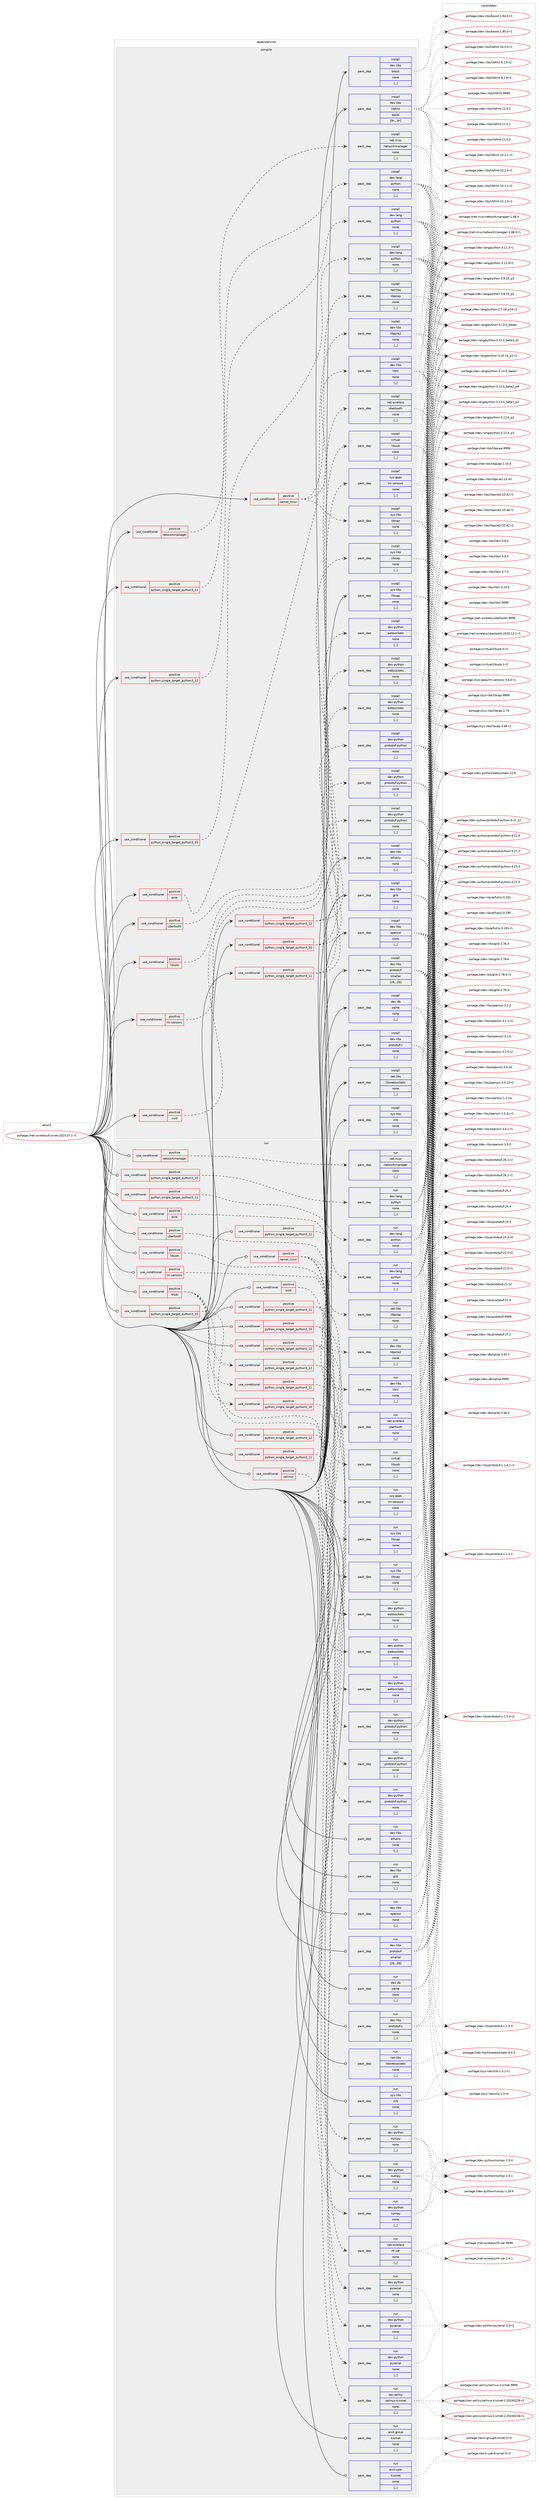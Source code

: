 digraph prolog {

# *************
# Graph options
# *************

newrank=true;
concentrate=true;
compound=true;
graph [rankdir=LR,fontname=Helvetica,fontsize=10,ranksep=1.5];#, ranksep=2.5, nodesep=0.2];
edge  [arrowhead=vee];
node  [fontname=Helvetica,fontsize=10];

# **********
# The ebuild
# **********

subgraph cluster_leftcol {
color=gray;
label=<<i>ebuild</i>>;
id [label="portage://net-wireless/kismet-2023.07.1-r1", color=red, width=4, href="../net-wireless/kismet-2023.07.1-r1.svg"];
}

# ****************
# The dependencies
# ****************

subgraph cluster_midcol {
color=gray;
label=<<i>dependencies</i>>;
subgraph cluster_compile {
fillcolor="#eeeeee";
style=filled;
label=<<i>compile</i>>;
subgraph cond103192 {
dependency389433 [label=<<TABLE BORDER="0" CELLBORDER="1" CELLSPACING="0" CELLPADDING="4"><TR><TD ROWSPAN="3" CELLPADDING="10">use_conditional</TD></TR><TR><TD>positive</TD></TR><TR><TD>kernel_linux</TD></TR></TABLE>>, shape=none, color=red];
subgraph pack283450 {
dependency389434 [label=<<TABLE BORDER="0" CELLBORDER="1" CELLSPACING="0" CELLPADDING="4" WIDTH="220"><TR><TD ROWSPAN="6" CELLPADDING="30">pack_dep</TD></TR><TR><TD WIDTH="110">install</TD></TR><TR><TD>sys-libs</TD></TR><TR><TD>libcap</TD></TR><TR><TD>none</TD></TR><TR><TD>[,,]</TD></TR></TABLE>>, shape=none, color=blue];
}
dependency389433:e -> dependency389434:w [weight=20,style="dashed",arrowhead="vee"];
subgraph pack283451 {
dependency389435 [label=<<TABLE BORDER="0" CELLBORDER="1" CELLSPACING="0" CELLPADDING="4" WIDTH="220"><TR><TD ROWSPAN="6" CELLPADDING="30">pack_dep</TD></TR><TR><TD WIDTH="110">install</TD></TR><TR><TD>dev-libs</TD></TR><TR><TD>libnl</TD></TR><TR><TD>none</TD></TR><TR><TD>[,,]</TD></TR></TABLE>>, shape=none, color=blue];
}
dependency389433:e -> dependency389435:w [weight=20,style="dashed",arrowhead="vee"];
subgraph pack283452 {
dependency389436 [label=<<TABLE BORDER="0" CELLBORDER="1" CELLSPACING="0" CELLPADDING="4" WIDTH="220"><TR><TD ROWSPAN="6" CELLPADDING="30">pack_dep</TD></TR><TR><TD WIDTH="110">install</TD></TR><TR><TD>net-libs</TD></TR><TR><TD>libpcap</TD></TR><TR><TD>none</TD></TR><TR><TD>[,,]</TD></TR></TABLE>>, shape=none, color=blue];
}
dependency389433:e -> dependency389436:w [weight=20,style="dashed",arrowhead="vee"];
}
id:e -> dependency389433:w [weight=20,style="solid",arrowhead="vee"];
subgraph cond103193 {
dependency389437 [label=<<TABLE BORDER="0" CELLBORDER="1" CELLSPACING="0" CELLPADDING="4"><TR><TD ROWSPAN="3" CELLPADDING="10">use_conditional</TD></TR><TR><TD>positive</TD></TR><TR><TD>libusb</TD></TR></TABLE>>, shape=none, color=red];
subgraph pack283453 {
dependency389438 [label=<<TABLE BORDER="0" CELLBORDER="1" CELLSPACING="0" CELLPADDING="4" WIDTH="220"><TR><TD ROWSPAN="6" CELLPADDING="30">pack_dep</TD></TR><TR><TD WIDTH="110">install</TD></TR><TR><TD>virtual</TD></TR><TR><TD>libusb</TD></TR><TR><TD>none</TD></TR><TR><TD>[,,]</TD></TR></TABLE>>, shape=none, color=blue];
}
dependency389437:e -> dependency389438:w [weight=20,style="dashed",arrowhead="vee"];
}
id:e -> dependency389437:w [weight=20,style="solid",arrowhead="vee"];
subgraph cond103194 {
dependency389439 [label=<<TABLE BORDER="0" CELLBORDER="1" CELLSPACING="0" CELLPADDING="4"><TR><TD ROWSPAN="3" CELLPADDING="10">use_conditional</TD></TR><TR><TD>positive</TD></TR><TR><TD>lm-sensors</TD></TR></TABLE>>, shape=none, color=red];
subgraph pack283454 {
dependency389440 [label=<<TABLE BORDER="0" CELLBORDER="1" CELLSPACING="0" CELLPADDING="4" WIDTH="220"><TR><TD ROWSPAN="6" CELLPADDING="30">pack_dep</TD></TR><TR><TD WIDTH="110">install</TD></TR><TR><TD>sys-apps</TD></TR><TR><TD>lm-sensors</TD></TR><TR><TD>none</TD></TR><TR><TD>[,,]</TD></TR></TABLE>>, shape=none, color=blue];
}
dependency389439:e -> dependency389440:w [weight=20,style="dashed",arrowhead="vee"];
}
id:e -> dependency389439:w [weight=20,style="solid",arrowhead="vee"];
subgraph cond103195 {
dependency389441 [label=<<TABLE BORDER="0" CELLBORDER="1" CELLSPACING="0" CELLPADDING="4"><TR><TD ROWSPAN="3" CELLPADDING="10">use_conditional</TD></TR><TR><TD>positive</TD></TR><TR><TD>networkmanager</TD></TR></TABLE>>, shape=none, color=red];
subgraph pack283455 {
dependency389442 [label=<<TABLE BORDER="0" CELLBORDER="1" CELLSPACING="0" CELLPADDING="4" WIDTH="220"><TR><TD ROWSPAN="6" CELLPADDING="30">pack_dep</TD></TR><TR><TD WIDTH="110">install</TD></TR><TR><TD>net-misc</TD></TR><TR><TD>networkmanager</TD></TR><TR><TD>none</TD></TR><TR><TD>[,,]</TD></TR></TABLE>>, shape=none, color=blue];
}
dependency389441:e -> dependency389442:w [weight=20,style="dashed",arrowhead="vee"];
}
id:e -> dependency389441:w [weight=20,style="solid",arrowhead="vee"];
subgraph cond103196 {
dependency389443 [label=<<TABLE BORDER="0" CELLBORDER="1" CELLSPACING="0" CELLPADDING="4"><TR><TD ROWSPAN="3" CELLPADDING="10">use_conditional</TD></TR><TR><TD>positive</TD></TR><TR><TD>pcre</TD></TR></TABLE>>, shape=none, color=red];
subgraph pack283456 {
dependency389444 [label=<<TABLE BORDER="0" CELLBORDER="1" CELLSPACING="0" CELLPADDING="4" WIDTH="220"><TR><TD ROWSPAN="6" CELLPADDING="30">pack_dep</TD></TR><TR><TD WIDTH="110">install</TD></TR><TR><TD>dev-libs</TD></TR><TR><TD>libpcre2</TD></TR><TR><TD>none</TD></TR><TR><TD>[,,]</TD></TR></TABLE>>, shape=none, color=blue];
}
dependency389443:e -> dependency389444:w [weight=20,style="dashed",arrowhead="vee"];
}
id:e -> dependency389443:w [weight=20,style="solid",arrowhead="vee"];
subgraph cond103197 {
dependency389445 [label=<<TABLE BORDER="0" CELLBORDER="1" CELLSPACING="0" CELLPADDING="4"><TR><TD ROWSPAN="3" CELLPADDING="10">use_conditional</TD></TR><TR><TD>positive</TD></TR><TR><TD>python_single_target_python3_10</TD></TR></TABLE>>, shape=none, color=red];
subgraph pack283457 {
dependency389446 [label=<<TABLE BORDER="0" CELLBORDER="1" CELLSPACING="0" CELLPADDING="4" WIDTH="220"><TR><TD ROWSPAN="6" CELLPADDING="30">pack_dep</TD></TR><TR><TD WIDTH="110">install</TD></TR><TR><TD>dev-lang</TD></TR><TR><TD>python</TD></TR><TR><TD>none</TD></TR><TR><TD>[,,]</TD></TR></TABLE>>, shape=none, color=blue];
}
dependency389445:e -> dependency389446:w [weight=20,style="dashed",arrowhead="vee"];
}
id:e -> dependency389445:w [weight=20,style="solid",arrowhead="vee"];
subgraph cond103198 {
dependency389447 [label=<<TABLE BORDER="0" CELLBORDER="1" CELLSPACING="0" CELLPADDING="4"><TR><TD ROWSPAN="3" CELLPADDING="10">use_conditional</TD></TR><TR><TD>positive</TD></TR><TR><TD>python_single_target_python3_10</TD></TR></TABLE>>, shape=none, color=red];
subgraph pack283458 {
dependency389448 [label=<<TABLE BORDER="0" CELLBORDER="1" CELLSPACING="0" CELLPADDING="4" WIDTH="220"><TR><TD ROWSPAN="6" CELLPADDING="30">pack_dep</TD></TR><TR><TD WIDTH="110">install</TD></TR><TR><TD>dev-python</TD></TR><TR><TD>protobuf-python</TD></TR><TR><TD>none</TD></TR><TR><TD>[,,]</TD></TR></TABLE>>, shape=none, color=blue];
}
dependency389447:e -> dependency389448:w [weight=20,style="dashed",arrowhead="vee"];
subgraph pack283459 {
dependency389449 [label=<<TABLE BORDER="0" CELLBORDER="1" CELLSPACING="0" CELLPADDING="4" WIDTH="220"><TR><TD ROWSPAN="6" CELLPADDING="30">pack_dep</TD></TR><TR><TD WIDTH="110">install</TD></TR><TR><TD>dev-python</TD></TR><TR><TD>websockets</TD></TR><TR><TD>none</TD></TR><TR><TD>[,,]</TD></TR></TABLE>>, shape=none, color=blue];
}
dependency389447:e -> dependency389449:w [weight=20,style="dashed",arrowhead="vee"];
}
id:e -> dependency389447:w [weight=20,style="solid",arrowhead="vee"];
subgraph cond103199 {
dependency389450 [label=<<TABLE BORDER="0" CELLBORDER="1" CELLSPACING="0" CELLPADDING="4"><TR><TD ROWSPAN="3" CELLPADDING="10">use_conditional</TD></TR><TR><TD>positive</TD></TR><TR><TD>python_single_target_python3_11</TD></TR></TABLE>>, shape=none, color=red];
subgraph pack283460 {
dependency389451 [label=<<TABLE BORDER="0" CELLBORDER="1" CELLSPACING="0" CELLPADDING="4" WIDTH="220"><TR><TD ROWSPAN="6" CELLPADDING="30">pack_dep</TD></TR><TR><TD WIDTH="110">install</TD></TR><TR><TD>dev-lang</TD></TR><TR><TD>python</TD></TR><TR><TD>none</TD></TR><TR><TD>[,,]</TD></TR></TABLE>>, shape=none, color=blue];
}
dependency389450:e -> dependency389451:w [weight=20,style="dashed",arrowhead="vee"];
}
id:e -> dependency389450:w [weight=20,style="solid",arrowhead="vee"];
subgraph cond103200 {
dependency389452 [label=<<TABLE BORDER="0" CELLBORDER="1" CELLSPACING="0" CELLPADDING="4"><TR><TD ROWSPAN="3" CELLPADDING="10">use_conditional</TD></TR><TR><TD>positive</TD></TR><TR><TD>python_single_target_python3_11</TD></TR></TABLE>>, shape=none, color=red];
subgraph pack283461 {
dependency389453 [label=<<TABLE BORDER="0" CELLBORDER="1" CELLSPACING="0" CELLPADDING="4" WIDTH="220"><TR><TD ROWSPAN="6" CELLPADDING="30">pack_dep</TD></TR><TR><TD WIDTH="110">install</TD></TR><TR><TD>dev-python</TD></TR><TR><TD>protobuf-python</TD></TR><TR><TD>none</TD></TR><TR><TD>[,,]</TD></TR></TABLE>>, shape=none, color=blue];
}
dependency389452:e -> dependency389453:w [weight=20,style="dashed",arrowhead="vee"];
subgraph pack283462 {
dependency389454 [label=<<TABLE BORDER="0" CELLBORDER="1" CELLSPACING="0" CELLPADDING="4" WIDTH="220"><TR><TD ROWSPAN="6" CELLPADDING="30">pack_dep</TD></TR><TR><TD WIDTH="110">install</TD></TR><TR><TD>dev-python</TD></TR><TR><TD>websockets</TD></TR><TR><TD>none</TD></TR><TR><TD>[,,]</TD></TR></TABLE>>, shape=none, color=blue];
}
dependency389452:e -> dependency389454:w [weight=20,style="dashed",arrowhead="vee"];
}
id:e -> dependency389452:w [weight=20,style="solid",arrowhead="vee"];
subgraph cond103201 {
dependency389455 [label=<<TABLE BORDER="0" CELLBORDER="1" CELLSPACING="0" CELLPADDING="4"><TR><TD ROWSPAN="3" CELLPADDING="10">use_conditional</TD></TR><TR><TD>positive</TD></TR><TR><TD>python_single_target_python3_12</TD></TR></TABLE>>, shape=none, color=red];
subgraph pack283463 {
dependency389456 [label=<<TABLE BORDER="0" CELLBORDER="1" CELLSPACING="0" CELLPADDING="4" WIDTH="220"><TR><TD ROWSPAN="6" CELLPADDING="30">pack_dep</TD></TR><TR><TD WIDTH="110">install</TD></TR><TR><TD>dev-lang</TD></TR><TR><TD>python</TD></TR><TR><TD>none</TD></TR><TR><TD>[,,]</TD></TR></TABLE>>, shape=none, color=blue];
}
dependency389455:e -> dependency389456:w [weight=20,style="dashed",arrowhead="vee"];
}
id:e -> dependency389455:w [weight=20,style="solid",arrowhead="vee"];
subgraph cond103202 {
dependency389457 [label=<<TABLE BORDER="0" CELLBORDER="1" CELLSPACING="0" CELLPADDING="4"><TR><TD ROWSPAN="3" CELLPADDING="10">use_conditional</TD></TR><TR><TD>positive</TD></TR><TR><TD>python_single_target_python3_12</TD></TR></TABLE>>, shape=none, color=red];
subgraph pack283464 {
dependency389458 [label=<<TABLE BORDER="0" CELLBORDER="1" CELLSPACING="0" CELLPADDING="4" WIDTH="220"><TR><TD ROWSPAN="6" CELLPADDING="30">pack_dep</TD></TR><TR><TD WIDTH="110">install</TD></TR><TR><TD>dev-python</TD></TR><TR><TD>protobuf-python</TD></TR><TR><TD>none</TD></TR><TR><TD>[,,]</TD></TR></TABLE>>, shape=none, color=blue];
}
dependency389457:e -> dependency389458:w [weight=20,style="dashed",arrowhead="vee"];
subgraph pack283465 {
dependency389459 [label=<<TABLE BORDER="0" CELLBORDER="1" CELLSPACING="0" CELLPADDING="4" WIDTH="220"><TR><TD ROWSPAN="6" CELLPADDING="30">pack_dep</TD></TR><TR><TD WIDTH="110">install</TD></TR><TR><TD>dev-python</TD></TR><TR><TD>websockets</TD></TR><TR><TD>none</TD></TR><TR><TD>[,,]</TD></TR></TABLE>>, shape=none, color=blue];
}
dependency389457:e -> dependency389459:w [weight=20,style="dashed",arrowhead="vee"];
}
id:e -> dependency389457:w [weight=20,style="solid",arrowhead="vee"];
subgraph cond103203 {
dependency389460 [label=<<TABLE BORDER="0" CELLBORDER="1" CELLSPACING="0" CELLPADDING="4"><TR><TD ROWSPAN="3" CELLPADDING="10">use_conditional</TD></TR><TR><TD>positive</TD></TR><TR><TD>suid</TD></TR></TABLE>>, shape=none, color=red];
subgraph pack283466 {
dependency389461 [label=<<TABLE BORDER="0" CELLBORDER="1" CELLSPACING="0" CELLPADDING="4" WIDTH="220"><TR><TD ROWSPAN="6" CELLPADDING="30">pack_dep</TD></TR><TR><TD WIDTH="110">install</TD></TR><TR><TD>sys-libs</TD></TR><TR><TD>libcap</TD></TR><TR><TD>none</TD></TR><TR><TD>[,,]</TD></TR></TABLE>>, shape=none, color=blue];
}
dependency389460:e -> dependency389461:w [weight=20,style="dashed",arrowhead="vee"];
}
id:e -> dependency389460:w [weight=20,style="solid",arrowhead="vee"];
subgraph cond103204 {
dependency389462 [label=<<TABLE BORDER="0" CELLBORDER="1" CELLSPACING="0" CELLPADDING="4"><TR><TD ROWSPAN="3" CELLPADDING="10">use_conditional</TD></TR><TR><TD>positive</TD></TR><TR><TD>ubertooth</TD></TR></TABLE>>, shape=none, color=red];
subgraph pack283467 {
dependency389463 [label=<<TABLE BORDER="0" CELLBORDER="1" CELLSPACING="0" CELLPADDING="4" WIDTH="220"><TR><TD ROWSPAN="6" CELLPADDING="30">pack_dep</TD></TR><TR><TD WIDTH="110">install</TD></TR><TR><TD>net-wireless</TD></TR><TR><TD>ubertooth</TD></TR><TR><TD>none</TD></TR><TR><TD>[,,]</TD></TR></TABLE>>, shape=none, color=blue];
}
dependency389462:e -> dependency389463:w [weight=20,style="dashed",arrowhead="vee"];
}
id:e -> dependency389462:w [weight=20,style="solid",arrowhead="vee"];
subgraph pack283468 {
dependency389464 [label=<<TABLE BORDER="0" CELLBORDER="1" CELLSPACING="0" CELLPADDING="4" WIDTH="220"><TR><TD ROWSPAN="6" CELLPADDING="30">pack_dep</TD></TR><TR><TD WIDTH="110">install</TD></TR><TR><TD>dev-db</TD></TR><TR><TD>sqlite</TD></TR><TR><TD>none</TD></TR><TR><TD>[,,]</TD></TR></TABLE>>, shape=none, color=blue];
}
id:e -> dependency389464:w [weight=20,style="solid",arrowhead="vee"];
subgraph pack283469 {
dependency389465 [label=<<TABLE BORDER="0" CELLBORDER="1" CELLSPACING="0" CELLPADDING="4" WIDTH="220"><TR><TD ROWSPAN="6" CELLPADDING="30">pack_dep</TD></TR><TR><TD WIDTH="110">install</TD></TR><TR><TD>dev-libs</TD></TR><TR><TD>boost</TD></TR><TR><TD>none</TD></TR><TR><TD>[,,]</TD></TR></TABLE>>, shape=none, color=blue];
}
id:e -> dependency389465:w [weight=20,style="solid",arrowhead="vee"];
subgraph pack283470 {
dependency389466 [label=<<TABLE BORDER="0" CELLBORDER="1" CELLSPACING="0" CELLPADDING="4" WIDTH="220"><TR><TD ROWSPAN="6" CELLPADDING="30">pack_dep</TD></TR><TR><TD WIDTH="110">install</TD></TR><TR><TD>dev-libs</TD></TR><TR><TD>elfutils</TD></TR><TR><TD>none</TD></TR><TR><TD>[,,]</TD></TR></TABLE>>, shape=none, color=blue];
}
id:e -> dependency389466:w [weight=20,style="solid",arrowhead="vee"];
subgraph pack283471 {
dependency389467 [label=<<TABLE BORDER="0" CELLBORDER="1" CELLSPACING="0" CELLPADDING="4" WIDTH="220"><TR><TD ROWSPAN="6" CELLPADDING="30">pack_dep</TD></TR><TR><TD WIDTH="110">install</TD></TR><TR><TD>dev-libs</TD></TR><TR><TD>glib</TD></TR><TR><TD>none</TD></TR><TR><TD>[,,]</TD></TR></TABLE>>, shape=none, color=blue];
}
id:e -> dependency389467:w [weight=20,style="solid",arrowhead="vee"];
subgraph pack283472 {
dependency389468 [label=<<TABLE BORDER="0" CELLBORDER="1" CELLSPACING="0" CELLPADDING="4" WIDTH="220"><TR><TD ROWSPAN="6" CELLPADDING="30">pack_dep</TD></TR><TR><TD WIDTH="110">install</TD></TR><TR><TD>dev-libs</TD></TR><TR><TD>libfmt</TD></TR><TR><TD>equal</TD></TR><TR><TD>[9*,,,9*]</TD></TR></TABLE>>, shape=none, color=blue];
}
id:e -> dependency389468:w [weight=20,style="solid",arrowhead="vee"];
subgraph pack283473 {
dependency389469 [label=<<TABLE BORDER="0" CELLBORDER="1" CELLSPACING="0" CELLPADDING="4" WIDTH="220"><TR><TD ROWSPAN="6" CELLPADDING="30">pack_dep</TD></TR><TR><TD WIDTH="110">install</TD></TR><TR><TD>dev-libs</TD></TR><TR><TD>openssl</TD></TR><TR><TD>none</TD></TR><TR><TD>[,,]</TD></TR></TABLE>>, shape=none, color=blue];
}
id:e -> dependency389469:w [weight=20,style="solid",arrowhead="vee"];
subgraph pack283474 {
dependency389470 [label=<<TABLE BORDER="0" CELLBORDER="1" CELLSPACING="0" CELLPADDING="4" WIDTH="220"><TR><TD ROWSPAN="6" CELLPADDING="30">pack_dep</TD></TR><TR><TD WIDTH="110">install</TD></TR><TR><TD>dev-libs</TD></TR><TR><TD>protobuf</TD></TR><TR><TD>smaller</TD></TR><TR><TD>[26,,,26]</TD></TR></TABLE>>, shape=none, color=blue];
}
id:e -> dependency389470:w [weight=20,style="solid",arrowhead="vee"];
subgraph pack283475 {
dependency389471 [label=<<TABLE BORDER="0" CELLBORDER="1" CELLSPACING="0" CELLPADDING="4" WIDTH="220"><TR><TD ROWSPAN="6" CELLPADDING="30">pack_dep</TD></TR><TR><TD WIDTH="110">install</TD></TR><TR><TD>dev-libs</TD></TR><TR><TD>protobuf-c</TD></TR><TR><TD>none</TD></TR><TR><TD>[,,]</TD></TR></TABLE>>, shape=none, color=blue];
}
id:e -> dependency389471:w [weight=20,style="solid",arrowhead="vee"];
subgraph pack283476 {
dependency389472 [label=<<TABLE BORDER="0" CELLBORDER="1" CELLSPACING="0" CELLPADDING="4" WIDTH="220"><TR><TD ROWSPAN="6" CELLPADDING="30">pack_dep</TD></TR><TR><TD WIDTH="110">install</TD></TR><TR><TD>net-libs</TD></TR><TR><TD>libwebsockets</TD></TR><TR><TD>none</TD></TR><TR><TD>[,,]</TD></TR></TABLE>>, shape=none, color=blue];
}
id:e -> dependency389472:w [weight=20,style="solid",arrowhead="vee"];
subgraph pack283477 {
dependency389473 [label=<<TABLE BORDER="0" CELLBORDER="1" CELLSPACING="0" CELLPADDING="4" WIDTH="220"><TR><TD ROWSPAN="6" CELLPADDING="30">pack_dep</TD></TR><TR><TD WIDTH="110">install</TD></TR><TR><TD>sys-libs</TD></TR><TR><TD>libcap</TD></TR><TR><TD>none</TD></TR><TR><TD>[,,]</TD></TR></TABLE>>, shape=none, color=blue];
}
id:e -> dependency389473:w [weight=20,style="solid",arrowhead="vee"];
subgraph pack283478 {
dependency389474 [label=<<TABLE BORDER="0" CELLBORDER="1" CELLSPACING="0" CELLPADDING="4" WIDTH="220"><TR><TD ROWSPAN="6" CELLPADDING="30">pack_dep</TD></TR><TR><TD WIDTH="110">install</TD></TR><TR><TD>sys-libs</TD></TR><TR><TD>zlib</TD></TR><TR><TD>none</TD></TR><TR><TD>[,,]</TD></TR></TABLE>>, shape=none, color=blue];
}
id:e -> dependency389474:w [weight=20,style="solid",arrowhead="vee"];
}
subgraph cluster_compileandrun {
fillcolor="#eeeeee";
style=filled;
label=<<i>compile and run</i>>;
}
subgraph cluster_run {
fillcolor="#eeeeee";
style=filled;
label=<<i>run</i>>;
subgraph cond103205 {
dependency389475 [label=<<TABLE BORDER="0" CELLBORDER="1" CELLSPACING="0" CELLPADDING="4"><TR><TD ROWSPAN="3" CELLPADDING="10">use_conditional</TD></TR><TR><TD>positive</TD></TR><TR><TD>kernel_linux</TD></TR></TABLE>>, shape=none, color=red];
subgraph pack283479 {
dependency389476 [label=<<TABLE BORDER="0" CELLBORDER="1" CELLSPACING="0" CELLPADDING="4" WIDTH="220"><TR><TD ROWSPAN="6" CELLPADDING="30">pack_dep</TD></TR><TR><TD WIDTH="110">run</TD></TR><TR><TD>sys-libs</TD></TR><TR><TD>libcap</TD></TR><TR><TD>none</TD></TR><TR><TD>[,,]</TD></TR></TABLE>>, shape=none, color=blue];
}
dependency389475:e -> dependency389476:w [weight=20,style="dashed",arrowhead="vee"];
subgraph pack283480 {
dependency389477 [label=<<TABLE BORDER="0" CELLBORDER="1" CELLSPACING="0" CELLPADDING="4" WIDTH="220"><TR><TD ROWSPAN="6" CELLPADDING="30">pack_dep</TD></TR><TR><TD WIDTH="110">run</TD></TR><TR><TD>dev-libs</TD></TR><TR><TD>libnl</TD></TR><TR><TD>none</TD></TR><TR><TD>[,,]</TD></TR></TABLE>>, shape=none, color=blue];
}
dependency389475:e -> dependency389477:w [weight=20,style="dashed",arrowhead="vee"];
subgraph pack283481 {
dependency389478 [label=<<TABLE BORDER="0" CELLBORDER="1" CELLSPACING="0" CELLPADDING="4" WIDTH="220"><TR><TD ROWSPAN="6" CELLPADDING="30">pack_dep</TD></TR><TR><TD WIDTH="110">run</TD></TR><TR><TD>net-libs</TD></TR><TR><TD>libpcap</TD></TR><TR><TD>none</TD></TR><TR><TD>[,,]</TD></TR></TABLE>>, shape=none, color=blue];
}
dependency389475:e -> dependency389478:w [weight=20,style="dashed",arrowhead="vee"];
}
id:e -> dependency389475:w [weight=20,style="solid",arrowhead="odot"];
subgraph cond103206 {
dependency389479 [label=<<TABLE BORDER="0" CELLBORDER="1" CELLSPACING="0" CELLPADDING="4"><TR><TD ROWSPAN="3" CELLPADDING="10">use_conditional</TD></TR><TR><TD>positive</TD></TR><TR><TD>libusb</TD></TR></TABLE>>, shape=none, color=red];
subgraph pack283482 {
dependency389480 [label=<<TABLE BORDER="0" CELLBORDER="1" CELLSPACING="0" CELLPADDING="4" WIDTH="220"><TR><TD ROWSPAN="6" CELLPADDING="30">pack_dep</TD></TR><TR><TD WIDTH="110">run</TD></TR><TR><TD>virtual</TD></TR><TR><TD>libusb</TD></TR><TR><TD>none</TD></TR><TR><TD>[,,]</TD></TR></TABLE>>, shape=none, color=blue];
}
dependency389479:e -> dependency389480:w [weight=20,style="dashed",arrowhead="vee"];
}
id:e -> dependency389479:w [weight=20,style="solid",arrowhead="odot"];
subgraph cond103207 {
dependency389481 [label=<<TABLE BORDER="0" CELLBORDER="1" CELLSPACING="0" CELLPADDING="4"><TR><TD ROWSPAN="3" CELLPADDING="10">use_conditional</TD></TR><TR><TD>positive</TD></TR><TR><TD>lm-sensors</TD></TR></TABLE>>, shape=none, color=red];
subgraph pack283483 {
dependency389482 [label=<<TABLE BORDER="0" CELLBORDER="1" CELLSPACING="0" CELLPADDING="4" WIDTH="220"><TR><TD ROWSPAN="6" CELLPADDING="30">pack_dep</TD></TR><TR><TD WIDTH="110">run</TD></TR><TR><TD>sys-apps</TD></TR><TR><TD>lm-sensors</TD></TR><TR><TD>none</TD></TR><TR><TD>[,,]</TD></TR></TABLE>>, shape=none, color=blue];
}
dependency389481:e -> dependency389482:w [weight=20,style="dashed",arrowhead="vee"];
}
id:e -> dependency389481:w [weight=20,style="solid",arrowhead="odot"];
subgraph cond103208 {
dependency389483 [label=<<TABLE BORDER="0" CELLBORDER="1" CELLSPACING="0" CELLPADDING="4"><TR><TD ROWSPAN="3" CELLPADDING="10">use_conditional</TD></TR><TR><TD>positive</TD></TR><TR><TD>networkmanager</TD></TR></TABLE>>, shape=none, color=red];
subgraph pack283484 {
dependency389484 [label=<<TABLE BORDER="0" CELLBORDER="1" CELLSPACING="0" CELLPADDING="4" WIDTH="220"><TR><TD ROWSPAN="6" CELLPADDING="30">pack_dep</TD></TR><TR><TD WIDTH="110">run</TD></TR><TR><TD>net-misc</TD></TR><TR><TD>networkmanager</TD></TR><TR><TD>none</TD></TR><TR><TD>[,,]</TD></TR></TABLE>>, shape=none, color=blue];
}
dependency389483:e -> dependency389484:w [weight=20,style="dashed",arrowhead="vee"];
}
id:e -> dependency389483:w [weight=20,style="solid",arrowhead="odot"];
subgraph cond103209 {
dependency389485 [label=<<TABLE BORDER="0" CELLBORDER="1" CELLSPACING="0" CELLPADDING="4"><TR><TD ROWSPAN="3" CELLPADDING="10">use_conditional</TD></TR><TR><TD>positive</TD></TR><TR><TD>pcre</TD></TR></TABLE>>, shape=none, color=red];
subgraph pack283485 {
dependency389486 [label=<<TABLE BORDER="0" CELLBORDER="1" CELLSPACING="0" CELLPADDING="4" WIDTH="220"><TR><TD ROWSPAN="6" CELLPADDING="30">pack_dep</TD></TR><TR><TD WIDTH="110">run</TD></TR><TR><TD>dev-libs</TD></TR><TR><TD>libpcre2</TD></TR><TR><TD>none</TD></TR><TR><TD>[,,]</TD></TR></TABLE>>, shape=none, color=blue];
}
dependency389485:e -> dependency389486:w [weight=20,style="dashed",arrowhead="vee"];
}
id:e -> dependency389485:w [weight=20,style="solid",arrowhead="odot"];
subgraph cond103210 {
dependency389487 [label=<<TABLE BORDER="0" CELLBORDER="1" CELLSPACING="0" CELLPADDING="4"><TR><TD ROWSPAN="3" CELLPADDING="10">use_conditional</TD></TR><TR><TD>positive</TD></TR><TR><TD>python_single_target_python3_10</TD></TR></TABLE>>, shape=none, color=red];
subgraph pack283486 {
dependency389488 [label=<<TABLE BORDER="0" CELLBORDER="1" CELLSPACING="0" CELLPADDING="4" WIDTH="220"><TR><TD ROWSPAN="6" CELLPADDING="30">pack_dep</TD></TR><TR><TD WIDTH="110">run</TD></TR><TR><TD>dev-lang</TD></TR><TR><TD>python</TD></TR><TR><TD>none</TD></TR><TR><TD>[,,]</TD></TR></TABLE>>, shape=none, color=blue];
}
dependency389487:e -> dependency389488:w [weight=20,style="dashed",arrowhead="vee"];
}
id:e -> dependency389487:w [weight=20,style="solid",arrowhead="odot"];
subgraph cond103211 {
dependency389489 [label=<<TABLE BORDER="0" CELLBORDER="1" CELLSPACING="0" CELLPADDING="4"><TR><TD ROWSPAN="3" CELLPADDING="10">use_conditional</TD></TR><TR><TD>positive</TD></TR><TR><TD>python_single_target_python3_10</TD></TR></TABLE>>, shape=none, color=red];
subgraph pack283487 {
dependency389490 [label=<<TABLE BORDER="0" CELLBORDER="1" CELLSPACING="0" CELLPADDING="4" WIDTH="220"><TR><TD ROWSPAN="6" CELLPADDING="30">pack_dep</TD></TR><TR><TD WIDTH="110">run</TD></TR><TR><TD>dev-python</TD></TR><TR><TD>protobuf-python</TD></TR><TR><TD>none</TD></TR><TR><TD>[,,]</TD></TR></TABLE>>, shape=none, color=blue];
}
dependency389489:e -> dependency389490:w [weight=20,style="dashed",arrowhead="vee"];
subgraph pack283488 {
dependency389491 [label=<<TABLE BORDER="0" CELLBORDER="1" CELLSPACING="0" CELLPADDING="4" WIDTH="220"><TR><TD ROWSPAN="6" CELLPADDING="30">pack_dep</TD></TR><TR><TD WIDTH="110">run</TD></TR><TR><TD>dev-python</TD></TR><TR><TD>websockets</TD></TR><TR><TD>none</TD></TR><TR><TD>[,,]</TD></TR></TABLE>>, shape=none, color=blue];
}
dependency389489:e -> dependency389491:w [weight=20,style="dashed",arrowhead="vee"];
}
id:e -> dependency389489:w [weight=20,style="solid",arrowhead="odot"];
subgraph cond103212 {
dependency389492 [label=<<TABLE BORDER="0" CELLBORDER="1" CELLSPACING="0" CELLPADDING="4"><TR><TD ROWSPAN="3" CELLPADDING="10">use_conditional</TD></TR><TR><TD>positive</TD></TR><TR><TD>python_single_target_python3_10</TD></TR></TABLE>>, shape=none, color=red];
subgraph pack283489 {
dependency389493 [label=<<TABLE BORDER="0" CELLBORDER="1" CELLSPACING="0" CELLPADDING="4" WIDTH="220"><TR><TD ROWSPAN="6" CELLPADDING="30">pack_dep</TD></TR><TR><TD WIDTH="110">run</TD></TR><TR><TD>dev-python</TD></TR><TR><TD>pyserial</TD></TR><TR><TD>none</TD></TR><TR><TD>[,,]</TD></TR></TABLE>>, shape=none, color=blue];
}
dependency389492:e -> dependency389493:w [weight=20,style="dashed",arrowhead="vee"];
}
id:e -> dependency389492:w [weight=20,style="solid",arrowhead="odot"];
subgraph cond103213 {
dependency389494 [label=<<TABLE BORDER="0" CELLBORDER="1" CELLSPACING="0" CELLPADDING="4"><TR><TD ROWSPAN="3" CELLPADDING="10">use_conditional</TD></TR><TR><TD>positive</TD></TR><TR><TD>python_single_target_python3_11</TD></TR></TABLE>>, shape=none, color=red];
subgraph pack283490 {
dependency389495 [label=<<TABLE BORDER="0" CELLBORDER="1" CELLSPACING="0" CELLPADDING="4" WIDTH="220"><TR><TD ROWSPAN="6" CELLPADDING="30">pack_dep</TD></TR><TR><TD WIDTH="110">run</TD></TR><TR><TD>dev-lang</TD></TR><TR><TD>python</TD></TR><TR><TD>none</TD></TR><TR><TD>[,,]</TD></TR></TABLE>>, shape=none, color=blue];
}
dependency389494:e -> dependency389495:w [weight=20,style="dashed",arrowhead="vee"];
}
id:e -> dependency389494:w [weight=20,style="solid",arrowhead="odot"];
subgraph cond103214 {
dependency389496 [label=<<TABLE BORDER="0" CELLBORDER="1" CELLSPACING="0" CELLPADDING="4"><TR><TD ROWSPAN="3" CELLPADDING="10">use_conditional</TD></TR><TR><TD>positive</TD></TR><TR><TD>python_single_target_python3_11</TD></TR></TABLE>>, shape=none, color=red];
subgraph pack283491 {
dependency389497 [label=<<TABLE BORDER="0" CELLBORDER="1" CELLSPACING="0" CELLPADDING="4" WIDTH="220"><TR><TD ROWSPAN="6" CELLPADDING="30">pack_dep</TD></TR><TR><TD WIDTH="110">run</TD></TR><TR><TD>dev-python</TD></TR><TR><TD>protobuf-python</TD></TR><TR><TD>none</TD></TR><TR><TD>[,,]</TD></TR></TABLE>>, shape=none, color=blue];
}
dependency389496:e -> dependency389497:w [weight=20,style="dashed",arrowhead="vee"];
subgraph pack283492 {
dependency389498 [label=<<TABLE BORDER="0" CELLBORDER="1" CELLSPACING="0" CELLPADDING="4" WIDTH="220"><TR><TD ROWSPAN="6" CELLPADDING="30">pack_dep</TD></TR><TR><TD WIDTH="110">run</TD></TR><TR><TD>dev-python</TD></TR><TR><TD>websockets</TD></TR><TR><TD>none</TD></TR><TR><TD>[,,]</TD></TR></TABLE>>, shape=none, color=blue];
}
dependency389496:e -> dependency389498:w [weight=20,style="dashed",arrowhead="vee"];
}
id:e -> dependency389496:w [weight=20,style="solid",arrowhead="odot"];
subgraph cond103215 {
dependency389499 [label=<<TABLE BORDER="0" CELLBORDER="1" CELLSPACING="0" CELLPADDING="4"><TR><TD ROWSPAN="3" CELLPADDING="10">use_conditional</TD></TR><TR><TD>positive</TD></TR><TR><TD>python_single_target_python3_11</TD></TR></TABLE>>, shape=none, color=red];
subgraph pack283493 {
dependency389500 [label=<<TABLE BORDER="0" CELLBORDER="1" CELLSPACING="0" CELLPADDING="4" WIDTH="220"><TR><TD ROWSPAN="6" CELLPADDING="30">pack_dep</TD></TR><TR><TD WIDTH="110">run</TD></TR><TR><TD>dev-python</TD></TR><TR><TD>pyserial</TD></TR><TR><TD>none</TD></TR><TR><TD>[,,]</TD></TR></TABLE>>, shape=none, color=blue];
}
dependency389499:e -> dependency389500:w [weight=20,style="dashed",arrowhead="vee"];
}
id:e -> dependency389499:w [weight=20,style="solid",arrowhead="odot"];
subgraph cond103216 {
dependency389501 [label=<<TABLE BORDER="0" CELLBORDER="1" CELLSPACING="0" CELLPADDING="4"><TR><TD ROWSPAN="3" CELLPADDING="10">use_conditional</TD></TR><TR><TD>positive</TD></TR><TR><TD>python_single_target_python3_12</TD></TR></TABLE>>, shape=none, color=red];
subgraph pack283494 {
dependency389502 [label=<<TABLE BORDER="0" CELLBORDER="1" CELLSPACING="0" CELLPADDING="4" WIDTH="220"><TR><TD ROWSPAN="6" CELLPADDING="30">pack_dep</TD></TR><TR><TD WIDTH="110">run</TD></TR><TR><TD>dev-lang</TD></TR><TR><TD>python</TD></TR><TR><TD>none</TD></TR><TR><TD>[,,]</TD></TR></TABLE>>, shape=none, color=blue];
}
dependency389501:e -> dependency389502:w [weight=20,style="dashed",arrowhead="vee"];
}
id:e -> dependency389501:w [weight=20,style="solid",arrowhead="odot"];
subgraph cond103217 {
dependency389503 [label=<<TABLE BORDER="0" CELLBORDER="1" CELLSPACING="0" CELLPADDING="4"><TR><TD ROWSPAN="3" CELLPADDING="10">use_conditional</TD></TR><TR><TD>positive</TD></TR><TR><TD>python_single_target_python3_12</TD></TR></TABLE>>, shape=none, color=red];
subgraph pack283495 {
dependency389504 [label=<<TABLE BORDER="0" CELLBORDER="1" CELLSPACING="0" CELLPADDING="4" WIDTH="220"><TR><TD ROWSPAN="6" CELLPADDING="30">pack_dep</TD></TR><TR><TD WIDTH="110">run</TD></TR><TR><TD>dev-python</TD></TR><TR><TD>protobuf-python</TD></TR><TR><TD>none</TD></TR><TR><TD>[,,]</TD></TR></TABLE>>, shape=none, color=blue];
}
dependency389503:e -> dependency389504:w [weight=20,style="dashed",arrowhead="vee"];
subgraph pack283496 {
dependency389505 [label=<<TABLE BORDER="0" CELLBORDER="1" CELLSPACING="0" CELLPADDING="4" WIDTH="220"><TR><TD ROWSPAN="6" CELLPADDING="30">pack_dep</TD></TR><TR><TD WIDTH="110">run</TD></TR><TR><TD>dev-python</TD></TR><TR><TD>websockets</TD></TR><TR><TD>none</TD></TR><TR><TD>[,,]</TD></TR></TABLE>>, shape=none, color=blue];
}
dependency389503:e -> dependency389505:w [weight=20,style="dashed",arrowhead="vee"];
}
id:e -> dependency389503:w [weight=20,style="solid",arrowhead="odot"];
subgraph cond103218 {
dependency389506 [label=<<TABLE BORDER="0" CELLBORDER="1" CELLSPACING="0" CELLPADDING="4"><TR><TD ROWSPAN="3" CELLPADDING="10">use_conditional</TD></TR><TR><TD>positive</TD></TR><TR><TD>python_single_target_python3_12</TD></TR></TABLE>>, shape=none, color=red];
subgraph pack283497 {
dependency389507 [label=<<TABLE BORDER="0" CELLBORDER="1" CELLSPACING="0" CELLPADDING="4" WIDTH="220"><TR><TD ROWSPAN="6" CELLPADDING="30">pack_dep</TD></TR><TR><TD WIDTH="110">run</TD></TR><TR><TD>dev-python</TD></TR><TR><TD>pyserial</TD></TR><TR><TD>none</TD></TR><TR><TD>[,,]</TD></TR></TABLE>>, shape=none, color=blue];
}
dependency389506:e -> dependency389507:w [weight=20,style="dashed",arrowhead="vee"];
}
id:e -> dependency389506:w [weight=20,style="solid",arrowhead="odot"];
subgraph cond103219 {
dependency389508 [label=<<TABLE BORDER="0" CELLBORDER="1" CELLSPACING="0" CELLPADDING="4"><TR><TD ROWSPAN="3" CELLPADDING="10">use_conditional</TD></TR><TR><TD>positive</TD></TR><TR><TD>rtlsdr</TD></TR></TABLE>>, shape=none, color=red];
subgraph cond103220 {
dependency389509 [label=<<TABLE BORDER="0" CELLBORDER="1" CELLSPACING="0" CELLPADDING="4"><TR><TD ROWSPAN="3" CELLPADDING="10">use_conditional</TD></TR><TR><TD>positive</TD></TR><TR><TD>python_single_target_python3_10</TD></TR></TABLE>>, shape=none, color=red];
subgraph pack283498 {
dependency389510 [label=<<TABLE BORDER="0" CELLBORDER="1" CELLSPACING="0" CELLPADDING="4" WIDTH="220"><TR><TD ROWSPAN="6" CELLPADDING="30">pack_dep</TD></TR><TR><TD WIDTH="110">run</TD></TR><TR><TD>dev-python</TD></TR><TR><TD>numpy</TD></TR><TR><TD>none</TD></TR><TR><TD>[,,]</TD></TR></TABLE>>, shape=none, color=blue];
}
dependency389509:e -> dependency389510:w [weight=20,style="dashed",arrowhead="vee"];
}
dependency389508:e -> dependency389509:w [weight=20,style="dashed",arrowhead="vee"];
subgraph cond103221 {
dependency389511 [label=<<TABLE BORDER="0" CELLBORDER="1" CELLSPACING="0" CELLPADDING="4"><TR><TD ROWSPAN="3" CELLPADDING="10">use_conditional</TD></TR><TR><TD>positive</TD></TR><TR><TD>python_single_target_python3_11</TD></TR></TABLE>>, shape=none, color=red];
subgraph pack283499 {
dependency389512 [label=<<TABLE BORDER="0" CELLBORDER="1" CELLSPACING="0" CELLPADDING="4" WIDTH="220"><TR><TD ROWSPAN="6" CELLPADDING="30">pack_dep</TD></TR><TR><TD WIDTH="110">run</TD></TR><TR><TD>dev-python</TD></TR><TR><TD>numpy</TD></TR><TR><TD>none</TD></TR><TR><TD>[,,]</TD></TR></TABLE>>, shape=none, color=blue];
}
dependency389511:e -> dependency389512:w [weight=20,style="dashed",arrowhead="vee"];
}
dependency389508:e -> dependency389511:w [weight=20,style="dashed",arrowhead="vee"];
subgraph cond103222 {
dependency389513 [label=<<TABLE BORDER="0" CELLBORDER="1" CELLSPACING="0" CELLPADDING="4"><TR><TD ROWSPAN="3" CELLPADDING="10">use_conditional</TD></TR><TR><TD>positive</TD></TR><TR><TD>python_single_target_python3_12</TD></TR></TABLE>>, shape=none, color=red];
subgraph pack283500 {
dependency389514 [label=<<TABLE BORDER="0" CELLBORDER="1" CELLSPACING="0" CELLPADDING="4" WIDTH="220"><TR><TD ROWSPAN="6" CELLPADDING="30">pack_dep</TD></TR><TR><TD WIDTH="110">run</TD></TR><TR><TD>dev-python</TD></TR><TR><TD>numpy</TD></TR><TR><TD>none</TD></TR><TR><TD>[,,]</TD></TR></TABLE>>, shape=none, color=blue];
}
dependency389513:e -> dependency389514:w [weight=20,style="dashed",arrowhead="vee"];
}
dependency389508:e -> dependency389513:w [weight=20,style="dashed",arrowhead="vee"];
subgraph pack283501 {
dependency389515 [label=<<TABLE BORDER="0" CELLBORDER="1" CELLSPACING="0" CELLPADDING="4" WIDTH="220"><TR><TD ROWSPAN="6" CELLPADDING="30">pack_dep</TD></TR><TR><TD WIDTH="110">run</TD></TR><TR><TD>net-wireless</TD></TR><TR><TD>rtl-sdr</TD></TR><TR><TD>none</TD></TR><TR><TD>[,,]</TD></TR></TABLE>>, shape=none, color=blue];
}
dependency389508:e -> dependency389515:w [weight=20,style="dashed",arrowhead="vee"];
}
id:e -> dependency389508:w [weight=20,style="solid",arrowhead="odot"];
subgraph cond103223 {
dependency389516 [label=<<TABLE BORDER="0" CELLBORDER="1" CELLSPACING="0" CELLPADDING="4"><TR><TD ROWSPAN="3" CELLPADDING="10">use_conditional</TD></TR><TR><TD>positive</TD></TR><TR><TD>selinux</TD></TR></TABLE>>, shape=none, color=red];
subgraph pack283502 {
dependency389517 [label=<<TABLE BORDER="0" CELLBORDER="1" CELLSPACING="0" CELLPADDING="4" WIDTH="220"><TR><TD ROWSPAN="6" CELLPADDING="30">pack_dep</TD></TR><TR><TD WIDTH="110">run</TD></TR><TR><TD>sec-policy</TD></TR><TR><TD>selinux-kismet</TD></TR><TR><TD>none</TD></TR><TR><TD>[,,]</TD></TR></TABLE>>, shape=none, color=blue];
}
dependency389516:e -> dependency389517:w [weight=20,style="dashed",arrowhead="vee"];
}
id:e -> dependency389516:w [weight=20,style="solid",arrowhead="odot"];
subgraph cond103224 {
dependency389518 [label=<<TABLE BORDER="0" CELLBORDER="1" CELLSPACING="0" CELLPADDING="4"><TR><TD ROWSPAN="3" CELLPADDING="10">use_conditional</TD></TR><TR><TD>positive</TD></TR><TR><TD>suid</TD></TR></TABLE>>, shape=none, color=red];
subgraph pack283503 {
dependency389519 [label=<<TABLE BORDER="0" CELLBORDER="1" CELLSPACING="0" CELLPADDING="4" WIDTH="220"><TR><TD ROWSPAN="6" CELLPADDING="30">pack_dep</TD></TR><TR><TD WIDTH="110">run</TD></TR><TR><TD>sys-libs</TD></TR><TR><TD>libcap</TD></TR><TR><TD>none</TD></TR><TR><TD>[,,]</TD></TR></TABLE>>, shape=none, color=blue];
}
dependency389518:e -> dependency389519:w [weight=20,style="dashed",arrowhead="vee"];
}
id:e -> dependency389518:w [weight=20,style="solid",arrowhead="odot"];
subgraph cond103225 {
dependency389520 [label=<<TABLE BORDER="0" CELLBORDER="1" CELLSPACING="0" CELLPADDING="4"><TR><TD ROWSPAN="3" CELLPADDING="10">use_conditional</TD></TR><TR><TD>positive</TD></TR><TR><TD>ubertooth</TD></TR></TABLE>>, shape=none, color=red];
subgraph pack283504 {
dependency389521 [label=<<TABLE BORDER="0" CELLBORDER="1" CELLSPACING="0" CELLPADDING="4" WIDTH="220"><TR><TD ROWSPAN="6" CELLPADDING="30">pack_dep</TD></TR><TR><TD WIDTH="110">run</TD></TR><TR><TD>net-wireless</TD></TR><TR><TD>ubertooth</TD></TR><TR><TD>none</TD></TR><TR><TD>[,,]</TD></TR></TABLE>>, shape=none, color=blue];
}
dependency389520:e -> dependency389521:w [weight=20,style="dashed",arrowhead="vee"];
}
id:e -> dependency389520:w [weight=20,style="solid",arrowhead="odot"];
subgraph pack283505 {
dependency389522 [label=<<TABLE BORDER="0" CELLBORDER="1" CELLSPACING="0" CELLPADDING="4" WIDTH="220"><TR><TD ROWSPAN="6" CELLPADDING="30">pack_dep</TD></TR><TR><TD WIDTH="110">run</TD></TR><TR><TD>acct-group</TD></TR><TR><TD>kismet</TD></TR><TR><TD>none</TD></TR><TR><TD>[,,]</TD></TR></TABLE>>, shape=none, color=blue];
}
id:e -> dependency389522:w [weight=20,style="solid",arrowhead="odot"];
subgraph pack283506 {
dependency389523 [label=<<TABLE BORDER="0" CELLBORDER="1" CELLSPACING="0" CELLPADDING="4" WIDTH="220"><TR><TD ROWSPAN="6" CELLPADDING="30">pack_dep</TD></TR><TR><TD WIDTH="110">run</TD></TR><TR><TD>acct-user</TD></TR><TR><TD>kismet</TD></TR><TR><TD>none</TD></TR><TR><TD>[,,]</TD></TR></TABLE>>, shape=none, color=blue];
}
id:e -> dependency389523:w [weight=20,style="solid",arrowhead="odot"];
subgraph pack283507 {
dependency389524 [label=<<TABLE BORDER="0" CELLBORDER="1" CELLSPACING="0" CELLPADDING="4" WIDTH="220"><TR><TD ROWSPAN="6" CELLPADDING="30">pack_dep</TD></TR><TR><TD WIDTH="110">run</TD></TR><TR><TD>dev-db</TD></TR><TR><TD>sqlite</TD></TR><TR><TD>none</TD></TR><TR><TD>[,,]</TD></TR></TABLE>>, shape=none, color=blue];
}
id:e -> dependency389524:w [weight=20,style="solid",arrowhead="odot"];
subgraph pack283508 {
dependency389525 [label=<<TABLE BORDER="0" CELLBORDER="1" CELLSPACING="0" CELLPADDING="4" WIDTH="220"><TR><TD ROWSPAN="6" CELLPADDING="30">pack_dep</TD></TR><TR><TD WIDTH="110">run</TD></TR><TR><TD>dev-libs</TD></TR><TR><TD>elfutils</TD></TR><TR><TD>none</TD></TR><TR><TD>[,,]</TD></TR></TABLE>>, shape=none, color=blue];
}
id:e -> dependency389525:w [weight=20,style="solid",arrowhead="odot"];
subgraph pack283509 {
dependency389526 [label=<<TABLE BORDER="0" CELLBORDER="1" CELLSPACING="0" CELLPADDING="4" WIDTH="220"><TR><TD ROWSPAN="6" CELLPADDING="30">pack_dep</TD></TR><TR><TD WIDTH="110">run</TD></TR><TR><TD>dev-libs</TD></TR><TR><TD>glib</TD></TR><TR><TD>none</TD></TR><TR><TD>[,,]</TD></TR></TABLE>>, shape=none, color=blue];
}
id:e -> dependency389526:w [weight=20,style="solid",arrowhead="odot"];
subgraph pack283510 {
dependency389527 [label=<<TABLE BORDER="0" CELLBORDER="1" CELLSPACING="0" CELLPADDING="4" WIDTH="220"><TR><TD ROWSPAN="6" CELLPADDING="30">pack_dep</TD></TR><TR><TD WIDTH="110">run</TD></TR><TR><TD>dev-libs</TD></TR><TR><TD>openssl</TD></TR><TR><TD>none</TD></TR><TR><TD>[,,]</TD></TR></TABLE>>, shape=none, color=blue];
}
id:e -> dependency389527:w [weight=20,style="solid",arrowhead="odot"];
subgraph pack283511 {
dependency389528 [label=<<TABLE BORDER="0" CELLBORDER="1" CELLSPACING="0" CELLPADDING="4" WIDTH="220"><TR><TD ROWSPAN="6" CELLPADDING="30">pack_dep</TD></TR><TR><TD WIDTH="110">run</TD></TR><TR><TD>dev-libs</TD></TR><TR><TD>protobuf</TD></TR><TR><TD>smaller</TD></TR><TR><TD>[26,,,26]</TD></TR></TABLE>>, shape=none, color=blue];
}
id:e -> dependency389528:w [weight=20,style="solid",arrowhead="odot"];
subgraph pack283512 {
dependency389529 [label=<<TABLE BORDER="0" CELLBORDER="1" CELLSPACING="0" CELLPADDING="4" WIDTH="220"><TR><TD ROWSPAN="6" CELLPADDING="30">pack_dep</TD></TR><TR><TD WIDTH="110">run</TD></TR><TR><TD>dev-libs</TD></TR><TR><TD>protobuf-c</TD></TR><TR><TD>none</TD></TR><TR><TD>[,,]</TD></TR></TABLE>>, shape=none, color=blue];
}
id:e -> dependency389529:w [weight=20,style="solid",arrowhead="odot"];
subgraph pack283513 {
dependency389530 [label=<<TABLE BORDER="0" CELLBORDER="1" CELLSPACING="0" CELLPADDING="4" WIDTH="220"><TR><TD ROWSPAN="6" CELLPADDING="30">pack_dep</TD></TR><TR><TD WIDTH="110">run</TD></TR><TR><TD>net-libs</TD></TR><TR><TD>libwebsockets</TD></TR><TR><TD>none</TD></TR><TR><TD>[,,]</TD></TR></TABLE>>, shape=none, color=blue];
}
id:e -> dependency389530:w [weight=20,style="solid",arrowhead="odot"];
subgraph pack283514 {
dependency389531 [label=<<TABLE BORDER="0" CELLBORDER="1" CELLSPACING="0" CELLPADDING="4" WIDTH="220"><TR><TD ROWSPAN="6" CELLPADDING="30">pack_dep</TD></TR><TR><TD WIDTH="110">run</TD></TR><TR><TD>sys-libs</TD></TR><TR><TD>zlib</TD></TR><TR><TD>none</TD></TR><TR><TD>[,,]</TD></TR></TABLE>>, shape=none, color=blue];
}
id:e -> dependency389531:w [weight=20,style="solid",arrowhead="odot"];
}
}

# **************
# The candidates
# **************

subgraph cluster_choices {
rank=same;
color=gray;
label=<<i>candidates</i>>;

subgraph choice283450 {
color=black;
nodesep=1;
choice1151211154510810598115471081059899971124557575757 [label="portage://sys-libs/libcap-9999", color=red, width=4,href="../sys-libs/libcap-9999.svg"];
choice1151211154510810598115471081059899971124550465548 [label="portage://sys-libs/libcap-2.70", color=red, width=4,href="../sys-libs/libcap-2.70.svg"];
choice11512111545108105981154710810598999711245504654574511449 [label="portage://sys-libs/libcap-2.69-r1", color=red, width=4,href="../sys-libs/libcap-2.69-r1.svg"];
dependency389434:e -> choice1151211154510810598115471081059899971124557575757:w [style=dotted,weight="100"];
dependency389434:e -> choice1151211154510810598115471081059899971124550465548:w [style=dotted,weight="100"];
dependency389434:e -> choice11512111545108105981154710810598999711245504654574511449:w [style=dotted,weight="100"];
}
subgraph choice283451 {
color=black;
nodesep=1;
choice100101118451081059811547108105981101084557575757 [label="portage://dev-libs/libnl-9999", color=red, width=4,href="../dev-libs/libnl-9999.svg"];
choice1001011184510810598115471081059811010845514649484648 [label="portage://dev-libs/libnl-3.10.0", color=red, width=4,href="../dev-libs/libnl-3.10.0.svg"];
choice10010111845108105981154710810598110108455146574648 [label="portage://dev-libs/libnl-3.9.0", color=red, width=4,href="../dev-libs/libnl-3.9.0.svg"];
choice10010111845108105981154710810598110108455146564648 [label="portage://dev-libs/libnl-3.8.0", color=red, width=4,href="../dev-libs/libnl-3.8.0.svg"];
choice10010111845108105981154710810598110108455146554648 [label="portage://dev-libs/libnl-3.7.0", color=red, width=4,href="../dev-libs/libnl-3.7.0.svg"];
dependency389435:e -> choice100101118451081059811547108105981101084557575757:w [style=dotted,weight="100"];
dependency389435:e -> choice1001011184510810598115471081059811010845514649484648:w [style=dotted,weight="100"];
dependency389435:e -> choice10010111845108105981154710810598110108455146574648:w [style=dotted,weight="100"];
dependency389435:e -> choice10010111845108105981154710810598110108455146564648:w [style=dotted,weight="100"];
dependency389435:e -> choice10010111845108105981154710810598110108455146554648:w [style=dotted,weight="100"];
}
subgraph choice283452 {
color=black;
nodesep=1;
choice1101011164510810598115471081059811299971124557575757 [label="portage://net-libs/libpcap-9999", color=red, width=4,href="../net-libs/libpcap-9999.svg"];
choice11010111645108105981154710810598112999711245494649484652 [label="portage://net-libs/libpcap-1.10.4", color=red, width=4,href="../net-libs/libpcap-1.10.4.svg"];
dependency389436:e -> choice1101011164510810598115471081059811299971124557575757:w [style=dotted,weight="100"];
dependency389436:e -> choice11010111645108105981154710810598112999711245494649484652:w [style=dotted,weight="100"];
}
subgraph choice283453 {
color=black;
nodesep=1;
choice1181051141161179710847108105981171159845494511450 [label="portage://virtual/libusb-1-r2", color=red, width=4,href="../virtual/libusb-1-r2.svg"];
choice1181051141161179710847108105981171159845484511450 [label="portage://virtual/libusb-0-r2", color=red, width=4,href="../virtual/libusb-0-r2.svg"];
dependency389438:e -> choice1181051141161179710847108105981171159845494511450:w [style=dotted,weight="100"];
dependency389438:e -> choice1181051141161179710847108105981171159845484511450:w [style=dotted,weight="100"];
}
subgraph choice283454 {
color=black;
nodesep=1;
choice115121115459711211211547108109451151011101151111141154551465446484511449 [label="portage://sys-apps/lm-sensors-3.6.0-r1", color=red, width=4,href="../sys-apps/lm-sensors-3.6.0-r1.svg"];
dependency389440:e -> choice115121115459711211211547108109451151011101151111141154551465446484511449:w [style=dotted,weight="100"];
}
subgraph choice283455 {
color=black;
nodesep=1;
choice110101116451091051159947110101116119111114107109971109710310111445494652564652 [label="portage://net-misc/networkmanager-1.48.4", color=red, width=4,href="../net-misc/networkmanager-1.48.4.svg"];
choice1101011164510910511599471101011161191111141071099711097103101114454946525446484511449 [label="portage://net-misc/networkmanager-1.46.0-r1", color=red, width=4,href="../net-misc/networkmanager-1.46.0-r1.svg"];
dependency389442:e -> choice110101116451091051159947110101116119111114107109971109710310111445494652564652:w [style=dotted,weight="100"];
dependency389442:e -> choice1101011164510910511599471101011161191111141071099711097103101114454946525446484511449:w [style=dotted,weight="100"];
}
subgraph choice283456 {
color=black;
nodesep=1;
choice1001011184510810598115471081059811299114101504549484652524511449 [label="portage://dev-libs/libpcre2-10.44-r1", color=red, width=4,href="../dev-libs/libpcre2-10.44-r1.svg"];
choice100101118451081059811547108105981129911410150454948465251 [label="portage://dev-libs/libpcre2-10.43", color=red, width=4,href="../dev-libs/libpcre2-10.43.svg"];
choice1001011184510810598115471081059811299114101504549484652504511450 [label="portage://dev-libs/libpcre2-10.42-r2", color=red, width=4,href="../dev-libs/libpcre2-10.42-r2.svg"];
choice1001011184510810598115471081059811299114101504549484652504511449 [label="portage://dev-libs/libpcre2-10.42-r1", color=red, width=4,href="../dev-libs/libpcre2-10.42-r1.svg"];
dependency389444:e -> choice1001011184510810598115471081059811299114101504549484652524511449:w [style=dotted,weight="100"];
dependency389444:e -> choice100101118451081059811547108105981129911410150454948465251:w [style=dotted,weight="100"];
dependency389444:e -> choice1001011184510810598115471081059811299114101504549484652504511450:w [style=dotted,weight="100"];
dependency389444:e -> choice1001011184510810598115471081059811299114101504549484652504511449:w [style=dotted,weight="100"];
}
subgraph choice283457 {
color=black;
nodesep=1;
choice1001011184510897110103471121211161041111104551464951464895981011169752 [label="portage://dev-lang/python-3.13.0_beta4", color=red, width=4,href="../dev-lang/python-3.13.0_beta4.svg"];
choice10010111845108971101034711212111610411111045514649514648959810111697519511249 [label="portage://dev-lang/python-3.13.0_beta3_p1", color=red, width=4,href="../dev-lang/python-3.13.0_beta3_p1.svg"];
choice1001011184510897110103471121211161041111104551464951464895981011169751 [label="portage://dev-lang/python-3.13.0_beta3", color=red, width=4,href="../dev-lang/python-3.13.0_beta3.svg"];
choice10010111845108971101034711212111610411111045514649514648959810111697509511257 [label="portage://dev-lang/python-3.13.0_beta2_p9", color=red, width=4,href="../dev-lang/python-3.13.0_beta2_p9.svg"];
choice10010111845108971101034711212111610411111045514649514648959810111697499511251 [label="portage://dev-lang/python-3.13.0_beta1_p3", color=red, width=4,href="../dev-lang/python-3.13.0_beta1_p3.svg"];
choice100101118451089711010347112121116104111110455146495046529511250 [label="portage://dev-lang/python-3.12.4_p2", color=red, width=4,href="../dev-lang/python-3.12.4_p2.svg"];
choice100101118451089711010347112121116104111110455146495046529511249 [label="portage://dev-lang/python-3.12.4_p1", color=red, width=4,href="../dev-lang/python-3.12.4_p1.svg"];
choice100101118451089711010347112121116104111110455146495046514511449 [label="portage://dev-lang/python-3.12.3-r1", color=red, width=4,href="../dev-lang/python-3.12.3-r1.svg"];
choice100101118451089711010347112121116104111110455146494946574511449 [label="portage://dev-lang/python-3.11.9-r1", color=red, width=4,href="../dev-lang/python-3.11.9-r1.svg"];
choice100101118451089711010347112121116104111110455146494846495295112494511449 [label="portage://dev-lang/python-3.10.14_p1-r1", color=red, width=4,href="../dev-lang/python-3.10.14_p1-r1.svg"];
choice100101118451089711010347112121116104111110455146574649579511251 [label="portage://dev-lang/python-3.9.19_p3", color=red, width=4,href="../dev-lang/python-3.9.19_p3.svg"];
choice100101118451089711010347112121116104111110455146564649579511250 [label="portage://dev-lang/python-3.8.19_p2", color=red, width=4,href="../dev-lang/python-3.8.19_p2.svg"];
choice100101118451089711010347112121116104111110455046554649569511249544511450 [label="portage://dev-lang/python-2.7.18_p16-r2", color=red, width=4,href="../dev-lang/python-2.7.18_p16-r2.svg"];
dependency389446:e -> choice1001011184510897110103471121211161041111104551464951464895981011169752:w [style=dotted,weight="100"];
dependency389446:e -> choice10010111845108971101034711212111610411111045514649514648959810111697519511249:w [style=dotted,weight="100"];
dependency389446:e -> choice1001011184510897110103471121211161041111104551464951464895981011169751:w [style=dotted,weight="100"];
dependency389446:e -> choice10010111845108971101034711212111610411111045514649514648959810111697509511257:w [style=dotted,weight="100"];
dependency389446:e -> choice10010111845108971101034711212111610411111045514649514648959810111697499511251:w [style=dotted,weight="100"];
dependency389446:e -> choice100101118451089711010347112121116104111110455146495046529511250:w [style=dotted,weight="100"];
dependency389446:e -> choice100101118451089711010347112121116104111110455146495046529511249:w [style=dotted,weight="100"];
dependency389446:e -> choice100101118451089711010347112121116104111110455146495046514511449:w [style=dotted,weight="100"];
dependency389446:e -> choice100101118451089711010347112121116104111110455146494946574511449:w [style=dotted,weight="100"];
dependency389446:e -> choice100101118451089711010347112121116104111110455146494846495295112494511449:w [style=dotted,weight="100"];
dependency389446:e -> choice100101118451089711010347112121116104111110455146574649579511251:w [style=dotted,weight="100"];
dependency389446:e -> choice100101118451089711010347112121116104111110455146564649579511250:w [style=dotted,weight="100"];
dependency389446:e -> choice100101118451089711010347112121116104111110455046554649569511249544511450:w [style=dotted,weight="100"];
}
subgraph choice283458 {
color=black;
nodesep=1;
choice1001011184511212111610411111047112114111116111981171024511212111610411111045534650554650 [label="portage://dev-python/protobuf-python-5.27.2", color=red, width=4,href="../dev-python/protobuf-python-5.27.2.svg"];
choice1001011184511212111610411111047112114111116111981171024511212111610411111045524650514651 [label="portage://dev-python/protobuf-python-4.23.3", color=red, width=4,href="../dev-python/protobuf-python-4.23.3.svg"];
choice1001011184511212111610411111047112114111116111981171024511212111610411111045524650504653 [label="portage://dev-python/protobuf-python-4.22.5", color=red, width=4,href="../dev-python/protobuf-python-4.22.5.svg"];
choice100101118451121211161041111104711211411111611198117102451121211161041111104552465049464950 [label="portage://dev-python/protobuf-python-4.21.12", color=red, width=4,href="../dev-python/protobuf-python-4.21.12.svg"];
choice1001011184511212111610411111047112114111116111981171024511212111610411111045524650494657 [label="portage://dev-python/protobuf-python-4.21.9", color=red, width=4,href="../dev-python/protobuf-python-4.21.9.svg"];
dependency389448:e -> choice1001011184511212111610411111047112114111116111981171024511212111610411111045534650554650:w [style=dotted,weight="100"];
dependency389448:e -> choice1001011184511212111610411111047112114111116111981171024511212111610411111045524650514651:w [style=dotted,weight="100"];
dependency389448:e -> choice1001011184511212111610411111047112114111116111981171024511212111610411111045524650504653:w [style=dotted,weight="100"];
dependency389448:e -> choice100101118451121211161041111104711211411111611198117102451121211161041111104552465049464950:w [style=dotted,weight="100"];
dependency389448:e -> choice1001011184511212111610411111047112114111116111981171024511212111610411111045524650494657:w [style=dotted,weight="100"];
}
subgraph choice283459 {
color=black;
nodesep=1;
choice100101118451121211161041111104711910198115111991071011161154549504648 [label="portage://dev-python/websockets-12.0", color=red, width=4,href="../dev-python/websockets-12.0.svg"];
dependency389449:e -> choice100101118451121211161041111104711910198115111991071011161154549504648:w [style=dotted,weight="100"];
}
subgraph choice283460 {
color=black;
nodesep=1;
choice1001011184510897110103471121211161041111104551464951464895981011169752 [label="portage://dev-lang/python-3.13.0_beta4", color=red, width=4,href="../dev-lang/python-3.13.0_beta4.svg"];
choice10010111845108971101034711212111610411111045514649514648959810111697519511249 [label="portage://dev-lang/python-3.13.0_beta3_p1", color=red, width=4,href="../dev-lang/python-3.13.0_beta3_p1.svg"];
choice1001011184510897110103471121211161041111104551464951464895981011169751 [label="portage://dev-lang/python-3.13.0_beta3", color=red, width=4,href="../dev-lang/python-3.13.0_beta3.svg"];
choice10010111845108971101034711212111610411111045514649514648959810111697509511257 [label="portage://dev-lang/python-3.13.0_beta2_p9", color=red, width=4,href="../dev-lang/python-3.13.0_beta2_p9.svg"];
choice10010111845108971101034711212111610411111045514649514648959810111697499511251 [label="portage://dev-lang/python-3.13.0_beta1_p3", color=red, width=4,href="../dev-lang/python-3.13.0_beta1_p3.svg"];
choice100101118451089711010347112121116104111110455146495046529511250 [label="portage://dev-lang/python-3.12.4_p2", color=red, width=4,href="../dev-lang/python-3.12.4_p2.svg"];
choice100101118451089711010347112121116104111110455146495046529511249 [label="portage://dev-lang/python-3.12.4_p1", color=red, width=4,href="../dev-lang/python-3.12.4_p1.svg"];
choice100101118451089711010347112121116104111110455146495046514511449 [label="portage://dev-lang/python-3.12.3-r1", color=red, width=4,href="../dev-lang/python-3.12.3-r1.svg"];
choice100101118451089711010347112121116104111110455146494946574511449 [label="portage://dev-lang/python-3.11.9-r1", color=red, width=4,href="../dev-lang/python-3.11.9-r1.svg"];
choice100101118451089711010347112121116104111110455146494846495295112494511449 [label="portage://dev-lang/python-3.10.14_p1-r1", color=red, width=4,href="../dev-lang/python-3.10.14_p1-r1.svg"];
choice100101118451089711010347112121116104111110455146574649579511251 [label="portage://dev-lang/python-3.9.19_p3", color=red, width=4,href="../dev-lang/python-3.9.19_p3.svg"];
choice100101118451089711010347112121116104111110455146564649579511250 [label="portage://dev-lang/python-3.8.19_p2", color=red, width=4,href="../dev-lang/python-3.8.19_p2.svg"];
choice100101118451089711010347112121116104111110455046554649569511249544511450 [label="portage://dev-lang/python-2.7.18_p16-r2", color=red, width=4,href="../dev-lang/python-2.7.18_p16-r2.svg"];
dependency389451:e -> choice1001011184510897110103471121211161041111104551464951464895981011169752:w [style=dotted,weight="100"];
dependency389451:e -> choice10010111845108971101034711212111610411111045514649514648959810111697519511249:w [style=dotted,weight="100"];
dependency389451:e -> choice1001011184510897110103471121211161041111104551464951464895981011169751:w [style=dotted,weight="100"];
dependency389451:e -> choice10010111845108971101034711212111610411111045514649514648959810111697509511257:w [style=dotted,weight="100"];
dependency389451:e -> choice10010111845108971101034711212111610411111045514649514648959810111697499511251:w [style=dotted,weight="100"];
dependency389451:e -> choice100101118451089711010347112121116104111110455146495046529511250:w [style=dotted,weight="100"];
dependency389451:e -> choice100101118451089711010347112121116104111110455146495046529511249:w [style=dotted,weight="100"];
dependency389451:e -> choice100101118451089711010347112121116104111110455146495046514511449:w [style=dotted,weight="100"];
dependency389451:e -> choice100101118451089711010347112121116104111110455146494946574511449:w [style=dotted,weight="100"];
dependency389451:e -> choice100101118451089711010347112121116104111110455146494846495295112494511449:w [style=dotted,weight="100"];
dependency389451:e -> choice100101118451089711010347112121116104111110455146574649579511251:w [style=dotted,weight="100"];
dependency389451:e -> choice100101118451089711010347112121116104111110455146564649579511250:w [style=dotted,weight="100"];
dependency389451:e -> choice100101118451089711010347112121116104111110455046554649569511249544511450:w [style=dotted,weight="100"];
}
subgraph choice283461 {
color=black;
nodesep=1;
choice1001011184511212111610411111047112114111116111981171024511212111610411111045534650554650 [label="portage://dev-python/protobuf-python-5.27.2", color=red, width=4,href="../dev-python/protobuf-python-5.27.2.svg"];
choice1001011184511212111610411111047112114111116111981171024511212111610411111045524650514651 [label="portage://dev-python/protobuf-python-4.23.3", color=red, width=4,href="../dev-python/protobuf-python-4.23.3.svg"];
choice1001011184511212111610411111047112114111116111981171024511212111610411111045524650504653 [label="portage://dev-python/protobuf-python-4.22.5", color=red, width=4,href="../dev-python/protobuf-python-4.22.5.svg"];
choice100101118451121211161041111104711211411111611198117102451121211161041111104552465049464950 [label="portage://dev-python/protobuf-python-4.21.12", color=red, width=4,href="../dev-python/protobuf-python-4.21.12.svg"];
choice1001011184511212111610411111047112114111116111981171024511212111610411111045524650494657 [label="portage://dev-python/protobuf-python-4.21.9", color=red, width=4,href="../dev-python/protobuf-python-4.21.9.svg"];
dependency389453:e -> choice1001011184511212111610411111047112114111116111981171024511212111610411111045534650554650:w [style=dotted,weight="100"];
dependency389453:e -> choice1001011184511212111610411111047112114111116111981171024511212111610411111045524650514651:w [style=dotted,weight="100"];
dependency389453:e -> choice1001011184511212111610411111047112114111116111981171024511212111610411111045524650504653:w [style=dotted,weight="100"];
dependency389453:e -> choice100101118451121211161041111104711211411111611198117102451121211161041111104552465049464950:w [style=dotted,weight="100"];
dependency389453:e -> choice1001011184511212111610411111047112114111116111981171024511212111610411111045524650494657:w [style=dotted,weight="100"];
}
subgraph choice283462 {
color=black;
nodesep=1;
choice100101118451121211161041111104711910198115111991071011161154549504648 [label="portage://dev-python/websockets-12.0", color=red, width=4,href="../dev-python/websockets-12.0.svg"];
dependency389454:e -> choice100101118451121211161041111104711910198115111991071011161154549504648:w [style=dotted,weight="100"];
}
subgraph choice283463 {
color=black;
nodesep=1;
choice1001011184510897110103471121211161041111104551464951464895981011169752 [label="portage://dev-lang/python-3.13.0_beta4", color=red, width=4,href="../dev-lang/python-3.13.0_beta4.svg"];
choice10010111845108971101034711212111610411111045514649514648959810111697519511249 [label="portage://dev-lang/python-3.13.0_beta3_p1", color=red, width=4,href="../dev-lang/python-3.13.0_beta3_p1.svg"];
choice1001011184510897110103471121211161041111104551464951464895981011169751 [label="portage://dev-lang/python-3.13.0_beta3", color=red, width=4,href="../dev-lang/python-3.13.0_beta3.svg"];
choice10010111845108971101034711212111610411111045514649514648959810111697509511257 [label="portage://dev-lang/python-3.13.0_beta2_p9", color=red, width=4,href="../dev-lang/python-3.13.0_beta2_p9.svg"];
choice10010111845108971101034711212111610411111045514649514648959810111697499511251 [label="portage://dev-lang/python-3.13.0_beta1_p3", color=red, width=4,href="../dev-lang/python-3.13.0_beta1_p3.svg"];
choice100101118451089711010347112121116104111110455146495046529511250 [label="portage://dev-lang/python-3.12.4_p2", color=red, width=4,href="../dev-lang/python-3.12.4_p2.svg"];
choice100101118451089711010347112121116104111110455146495046529511249 [label="portage://dev-lang/python-3.12.4_p1", color=red, width=4,href="../dev-lang/python-3.12.4_p1.svg"];
choice100101118451089711010347112121116104111110455146495046514511449 [label="portage://dev-lang/python-3.12.3-r1", color=red, width=4,href="../dev-lang/python-3.12.3-r1.svg"];
choice100101118451089711010347112121116104111110455146494946574511449 [label="portage://dev-lang/python-3.11.9-r1", color=red, width=4,href="../dev-lang/python-3.11.9-r1.svg"];
choice100101118451089711010347112121116104111110455146494846495295112494511449 [label="portage://dev-lang/python-3.10.14_p1-r1", color=red, width=4,href="../dev-lang/python-3.10.14_p1-r1.svg"];
choice100101118451089711010347112121116104111110455146574649579511251 [label="portage://dev-lang/python-3.9.19_p3", color=red, width=4,href="../dev-lang/python-3.9.19_p3.svg"];
choice100101118451089711010347112121116104111110455146564649579511250 [label="portage://dev-lang/python-3.8.19_p2", color=red, width=4,href="../dev-lang/python-3.8.19_p2.svg"];
choice100101118451089711010347112121116104111110455046554649569511249544511450 [label="portage://dev-lang/python-2.7.18_p16-r2", color=red, width=4,href="../dev-lang/python-2.7.18_p16-r2.svg"];
dependency389456:e -> choice1001011184510897110103471121211161041111104551464951464895981011169752:w [style=dotted,weight="100"];
dependency389456:e -> choice10010111845108971101034711212111610411111045514649514648959810111697519511249:w [style=dotted,weight="100"];
dependency389456:e -> choice1001011184510897110103471121211161041111104551464951464895981011169751:w [style=dotted,weight="100"];
dependency389456:e -> choice10010111845108971101034711212111610411111045514649514648959810111697509511257:w [style=dotted,weight="100"];
dependency389456:e -> choice10010111845108971101034711212111610411111045514649514648959810111697499511251:w [style=dotted,weight="100"];
dependency389456:e -> choice100101118451089711010347112121116104111110455146495046529511250:w [style=dotted,weight="100"];
dependency389456:e -> choice100101118451089711010347112121116104111110455146495046529511249:w [style=dotted,weight="100"];
dependency389456:e -> choice100101118451089711010347112121116104111110455146495046514511449:w [style=dotted,weight="100"];
dependency389456:e -> choice100101118451089711010347112121116104111110455146494946574511449:w [style=dotted,weight="100"];
dependency389456:e -> choice100101118451089711010347112121116104111110455146494846495295112494511449:w [style=dotted,weight="100"];
dependency389456:e -> choice100101118451089711010347112121116104111110455146574649579511251:w [style=dotted,weight="100"];
dependency389456:e -> choice100101118451089711010347112121116104111110455146564649579511250:w [style=dotted,weight="100"];
dependency389456:e -> choice100101118451089711010347112121116104111110455046554649569511249544511450:w [style=dotted,weight="100"];
}
subgraph choice283464 {
color=black;
nodesep=1;
choice1001011184511212111610411111047112114111116111981171024511212111610411111045534650554650 [label="portage://dev-python/protobuf-python-5.27.2", color=red, width=4,href="../dev-python/protobuf-python-5.27.2.svg"];
choice1001011184511212111610411111047112114111116111981171024511212111610411111045524650514651 [label="portage://dev-python/protobuf-python-4.23.3", color=red, width=4,href="../dev-python/protobuf-python-4.23.3.svg"];
choice1001011184511212111610411111047112114111116111981171024511212111610411111045524650504653 [label="portage://dev-python/protobuf-python-4.22.5", color=red, width=4,href="../dev-python/protobuf-python-4.22.5.svg"];
choice100101118451121211161041111104711211411111611198117102451121211161041111104552465049464950 [label="portage://dev-python/protobuf-python-4.21.12", color=red, width=4,href="../dev-python/protobuf-python-4.21.12.svg"];
choice1001011184511212111610411111047112114111116111981171024511212111610411111045524650494657 [label="portage://dev-python/protobuf-python-4.21.9", color=red, width=4,href="../dev-python/protobuf-python-4.21.9.svg"];
dependency389458:e -> choice1001011184511212111610411111047112114111116111981171024511212111610411111045534650554650:w [style=dotted,weight="100"];
dependency389458:e -> choice1001011184511212111610411111047112114111116111981171024511212111610411111045524650514651:w [style=dotted,weight="100"];
dependency389458:e -> choice1001011184511212111610411111047112114111116111981171024511212111610411111045524650504653:w [style=dotted,weight="100"];
dependency389458:e -> choice100101118451121211161041111104711211411111611198117102451121211161041111104552465049464950:w [style=dotted,weight="100"];
dependency389458:e -> choice1001011184511212111610411111047112114111116111981171024511212111610411111045524650494657:w [style=dotted,weight="100"];
}
subgraph choice283465 {
color=black;
nodesep=1;
choice100101118451121211161041111104711910198115111991071011161154549504648 [label="portage://dev-python/websockets-12.0", color=red, width=4,href="../dev-python/websockets-12.0.svg"];
dependency389459:e -> choice100101118451121211161041111104711910198115111991071011161154549504648:w [style=dotted,weight="100"];
}
subgraph choice283466 {
color=black;
nodesep=1;
choice1151211154510810598115471081059899971124557575757 [label="portage://sys-libs/libcap-9999", color=red, width=4,href="../sys-libs/libcap-9999.svg"];
choice1151211154510810598115471081059899971124550465548 [label="portage://sys-libs/libcap-2.70", color=red, width=4,href="../sys-libs/libcap-2.70.svg"];
choice11512111545108105981154710810598999711245504654574511449 [label="portage://sys-libs/libcap-2.69-r1", color=red, width=4,href="../sys-libs/libcap-2.69-r1.svg"];
dependency389461:e -> choice1151211154510810598115471081059899971124557575757:w [style=dotted,weight="100"];
dependency389461:e -> choice1151211154510810598115471081059899971124550465548:w [style=dotted,weight="100"];
dependency389461:e -> choice11512111545108105981154710810598999711245504654574511449:w [style=dotted,weight="100"];
}
subgraph choice283467 {
color=black;
nodesep=1;
choice1101011164511910511410110810111511547117981011141161111111161044557575757 [label="portage://net-wireless/ubertooth-9999", color=red, width=4,href="../net-wireless/ubertooth-9999.svg"];
choice110101116451191051141011081011151154711798101114116111111116104455048504846495046494511449 [label="portage://net-wireless/ubertooth-2020.12.1-r1", color=red, width=4,href="../net-wireless/ubertooth-2020.12.1-r1.svg"];
dependency389463:e -> choice1101011164511910511410110810111511547117981011141161111111161044557575757:w [style=dotted,weight="100"];
dependency389463:e -> choice110101116451191051141011081011151154711798101114116111111116104455048504846495046494511449:w [style=dotted,weight="100"];
}
subgraph choice283468 {
color=black;
nodesep=1;
choice1001011184510098471151131081051161014557575757 [label="portage://dev-db/sqlite-9999", color=red, width=4,href="../dev-db/sqlite-9999.svg"];
choice10010111845100984711511310810511610145514652544648 [label="portage://dev-db/sqlite-3.46.0", color=red, width=4,href="../dev-db/sqlite-3.46.0.svg"];
choice10010111845100984711511310810511610145514652534651 [label="portage://dev-db/sqlite-3.45.3", color=red, width=4,href="../dev-db/sqlite-3.45.3.svg"];
dependency389464:e -> choice1001011184510098471151131081051161014557575757:w [style=dotted,weight="100"];
dependency389464:e -> choice10010111845100984711511310810511610145514652544648:w [style=dotted,weight="100"];
dependency389464:e -> choice10010111845100984711511310810511610145514652534651:w [style=dotted,weight="100"];
}
subgraph choice283469 {
color=black;
nodesep=1;
choice10010111845108105981154798111111115116454946565346484511449 [label="portage://dev-libs/boost-1.85.0-r1", color=red, width=4,href="../dev-libs/boost-1.85.0-r1.svg"];
choice10010111845108105981154798111111115116454946565246484511451 [label="portage://dev-libs/boost-1.84.0-r3", color=red, width=4,href="../dev-libs/boost-1.84.0-r3.svg"];
dependency389465:e -> choice10010111845108105981154798111111115116454946565346484511449:w [style=dotted,weight="100"];
dependency389465:e -> choice10010111845108105981154798111111115116454946565246484511451:w [style=dotted,weight="100"];
}
subgraph choice283470 {
color=black;
nodesep=1;
choice1001011184510810598115471011081021171161051081154548464957494511449 [label="portage://dev-libs/elfutils-0.191-r1", color=red, width=4,href="../dev-libs/elfutils-0.191-r1.svg"];
choice100101118451081059811547101108102117116105108115454846495749 [label="portage://dev-libs/elfutils-0.191", color=red, width=4,href="../dev-libs/elfutils-0.191.svg"];
choice100101118451081059811547101108102117116105108115454846495748 [label="portage://dev-libs/elfutils-0.190", color=red, width=4,href="../dev-libs/elfutils-0.190.svg"];
dependency389466:e -> choice1001011184510810598115471011081021171161051081154548464957494511449:w [style=dotted,weight="100"];
dependency389466:e -> choice100101118451081059811547101108102117116105108115454846495749:w [style=dotted,weight="100"];
dependency389466:e -> choice100101118451081059811547101108102117116105108115454846495748:w [style=dotted,weight="100"];
}
subgraph choice283471 {
color=black;
nodesep=1;
choice1001011184510810598115471031081059845504655564654 [label="portage://dev-libs/glib-2.78.6", color=red, width=4,href="../dev-libs/glib-2.78.6.svg"];
choice10010111845108105981154710310810598455046555646524511449 [label="portage://dev-libs/glib-2.78.4-r1", color=red, width=4,href="../dev-libs/glib-2.78.4-r1.svg"];
choice1001011184510810598115471031081059845504655564651 [label="portage://dev-libs/glib-2.78.3", color=red, width=4,href="../dev-libs/glib-2.78.3.svg"];
choice1001011184510810598115471031081059845504655544652 [label="portage://dev-libs/glib-2.76.4", color=red, width=4,href="../dev-libs/glib-2.76.4.svg"];
dependency389467:e -> choice1001011184510810598115471031081059845504655564654:w [style=dotted,weight="100"];
dependency389467:e -> choice10010111845108105981154710310810598455046555646524511449:w [style=dotted,weight="100"];
dependency389467:e -> choice1001011184510810598115471031081059845504655564651:w [style=dotted,weight="100"];
dependency389467:e -> choice1001011184510810598115471031081059845504655544652:w [style=dotted,weight="100"];
}
subgraph choice283472 {
color=black;
nodesep=1;
choice100101118451081059811547108105981021091164557575757 [label="portage://dev-libs/libfmt-9999", color=red, width=4,href="../dev-libs/libfmt-9999.svg"];
choice1001011184510810598115471081059810210911645494946484650 [label="portage://dev-libs/libfmt-11.0.2", color=red, width=4,href="../dev-libs/libfmt-11.0.2.svg"];
choice1001011184510810598115471081059810210911645494946484649 [label="portage://dev-libs/libfmt-11.0.1", color=red, width=4,href="../dev-libs/libfmt-11.0.1.svg"];
choice1001011184510810598115471081059810210911645494946484648 [label="portage://dev-libs/libfmt-11.0.0", color=red, width=4,href="../dev-libs/libfmt-11.0.0.svg"];
choice10010111845108105981154710810598102109116454948465046494511450 [label="portage://dev-libs/libfmt-10.2.1-r2", color=red, width=4,href="../dev-libs/libfmt-10.2.1-r2.svg"];
choice10010111845108105981154710810598102109116454948465046484511449 [label="portage://dev-libs/libfmt-10.2.0-r1", color=red, width=4,href="../dev-libs/libfmt-10.2.0-r1.svg"];
choice10010111845108105981154710810598102109116454948464946494511449 [label="portage://dev-libs/libfmt-10.1.1-r1", color=red, width=4,href="../dev-libs/libfmt-10.1.1-r1.svg"];
choice10010111845108105981154710810598102109116454948464946484511449 [label="portage://dev-libs/libfmt-10.1.0-r1", color=red, width=4,href="../dev-libs/libfmt-10.1.0-r1.svg"];
choice10010111845108105981154710810598102109116454948464846484511449 [label="portage://dev-libs/libfmt-10.0.0-r1", color=red, width=4,href="../dev-libs/libfmt-10.0.0-r1.svg"];
choice100101118451081059811547108105981021091164557464946484511450 [label="portage://dev-libs/libfmt-9.1.0-r2", color=red, width=4,href="../dev-libs/libfmt-9.1.0-r2.svg"];
choice100101118451081059811547108105981021091164557464946484511449 [label="portage://dev-libs/libfmt-9.1.0-r1", color=red, width=4,href="../dev-libs/libfmt-9.1.0-r1.svg"];
dependency389468:e -> choice100101118451081059811547108105981021091164557575757:w [style=dotted,weight="100"];
dependency389468:e -> choice1001011184510810598115471081059810210911645494946484650:w [style=dotted,weight="100"];
dependency389468:e -> choice1001011184510810598115471081059810210911645494946484649:w [style=dotted,weight="100"];
dependency389468:e -> choice1001011184510810598115471081059810210911645494946484648:w [style=dotted,weight="100"];
dependency389468:e -> choice10010111845108105981154710810598102109116454948465046494511450:w [style=dotted,weight="100"];
dependency389468:e -> choice10010111845108105981154710810598102109116454948465046484511449:w [style=dotted,weight="100"];
dependency389468:e -> choice10010111845108105981154710810598102109116454948464946494511449:w [style=dotted,weight="100"];
dependency389468:e -> choice10010111845108105981154710810598102109116454948464946484511449:w [style=dotted,weight="100"];
dependency389468:e -> choice10010111845108105981154710810598102109116454948464846484511449:w [style=dotted,weight="100"];
dependency389468:e -> choice100101118451081059811547108105981021091164557464946484511450:w [style=dotted,weight="100"];
dependency389468:e -> choice100101118451081059811547108105981021091164557464946484511449:w [style=dotted,weight="100"];
}
subgraph choice283473 {
color=black;
nodesep=1;
choice1001011184510810598115471111121011101151151084551465146494511449 [label="portage://dev-libs/openssl-3.3.1-r1", color=red, width=4,href="../dev-libs/openssl-3.3.1-r1.svg"];
choice100101118451081059811547111112101110115115108455146514648 [label="portage://dev-libs/openssl-3.3.0", color=red, width=4,href="../dev-libs/openssl-3.3.0.svg"];
choice100101118451081059811547111112101110115115108455146504650 [label="portage://dev-libs/openssl-3.2.2", color=red, width=4,href="../dev-libs/openssl-3.2.2.svg"];
choice1001011184510810598115471111121011101151151084551465046494511450 [label="portage://dev-libs/openssl-3.2.1-r2", color=red, width=4,href="../dev-libs/openssl-3.2.1-r2.svg"];
choice100101118451081059811547111112101110115115108455146494654 [label="portage://dev-libs/openssl-3.1.6", color=red, width=4,href="../dev-libs/openssl-3.1.6.svg"];
choice1001011184510810598115471111121011101151151084551464946534511450 [label="portage://dev-libs/openssl-3.1.5-r2", color=red, width=4,href="../dev-libs/openssl-3.1.5-r2.svg"];
choice10010111845108105981154711111210111011511510845514648464952 [label="portage://dev-libs/openssl-3.0.14", color=red, width=4,href="../dev-libs/openssl-3.0.14.svg"];
choice100101118451081059811547111112101110115115108455146484649514511450 [label="portage://dev-libs/openssl-3.0.13-r2", color=red, width=4,href="../dev-libs/openssl-3.0.13-r2.svg"];
choice100101118451081059811547111112101110115115108454946494649119 [label="portage://dev-libs/openssl-1.1.1w", color=red, width=4,href="../dev-libs/openssl-1.1.1w.svg"];
choice1001011184510810598115471111121011101151151084549464846501174511449 [label="portage://dev-libs/openssl-1.0.2u-r1", color=red, width=4,href="../dev-libs/openssl-1.0.2u-r1.svg"];
dependency389469:e -> choice1001011184510810598115471111121011101151151084551465146494511449:w [style=dotted,weight="100"];
dependency389469:e -> choice100101118451081059811547111112101110115115108455146514648:w [style=dotted,weight="100"];
dependency389469:e -> choice100101118451081059811547111112101110115115108455146504650:w [style=dotted,weight="100"];
dependency389469:e -> choice1001011184510810598115471111121011101151151084551465046494511450:w [style=dotted,weight="100"];
dependency389469:e -> choice100101118451081059811547111112101110115115108455146494654:w [style=dotted,weight="100"];
dependency389469:e -> choice1001011184510810598115471111121011101151151084551464946534511450:w [style=dotted,weight="100"];
dependency389469:e -> choice10010111845108105981154711111210111011511510845514648464952:w [style=dotted,weight="100"];
dependency389469:e -> choice100101118451081059811547111112101110115115108455146484649514511450:w [style=dotted,weight="100"];
dependency389469:e -> choice100101118451081059811547111112101110115115108454946494649119:w [style=dotted,weight="100"];
dependency389469:e -> choice1001011184510810598115471111121011101151151084549464846501174511449:w [style=dotted,weight="100"];
}
subgraph choice283474 {
color=black;
nodesep=1;
choice100101118451081059811547112114111116111981171024557575757 [label="portage://dev-libs/protobuf-9999", color=red, width=4,href="../dev-libs/protobuf-9999.svg"];
choice100101118451081059811547112114111116111981171024550554650 [label="portage://dev-libs/protobuf-27.2", color=red, width=4,href="../dev-libs/protobuf-27.2.svg"];
choice1001011184510810598115471121141111161119811710245505446494511450 [label="portage://dev-libs/protobuf-26.1-r2", color=red, width=4,href="../dev-libs/protobuf-26.1-r2.svg"];
choice1001011184510810598115471121141111161119811710245505446494511449 [label="portage://dev-libs/protobuf-26.1-r1", color=red, width=4,href="../dev-libs/protobuf-26.1-r1.svg"];
choice100101118451081059811547112114111116111981171024550534651 [label="portage://dev-libs/protobuf-25.3", color=red, width=4,href="../dev-libs/protobuf-25.3.svg"];
choice100101118451081059811547112114111116111981171024550524652 [label="portage://dev-libs/protobuf-24.4", color=red, width=4,href="../dev-libs/protobuf-24.4.svg"];
choice100101118451081059811547112114111116111981171024550514652 [label="portage://dev-libs/protobuf-23.4", color=red, width=4,href="../dev-libs/protobuf-23.4.svg"];
choice1001011184510810598115471121141111161119811710245505146514511452 [label="portage://dev-libs/protobuf-23.3-r4", color=red, width=4,href="../dev-libs/protobuf-23.3-r4.svg"];
choice1001011184510810598115471121141111161119811710245505046534511450 [label="portage://dev-libs/protobuf-22.5-r2", color=red, width=4,href="../dev-libs/protobuf-22.5-r2.svg"];
choice1001011184510810598115471121141111161119811710245505046534511449 [label="portage://dev-libs/protobuf-22.5-r1", color=red, width=4,href="../dev-libs/protobuf-22.5-r1.svg"];
choice10010111845108105981154711211411111611198117102455049464950 [label="portage://dev-libs/protobuf-21.12", color=red, width=4,href="../dev-libs/protobuf-21.12.svg"];
choice100101118451081059811547112114111116111981171024550494657 [label="portage://dev-libs/protobuf-21.9", color=red, width=4,href="../dev-libs/protobuf-21.9.svg"];
dependency389470:e -> choice100101118451081059811547112114111116111981171024557575757:w [style=dotted,weight="100"];
dependency389470:e -> choice100101118451081059811547112114111116111981171024550554650:w [style=dotted,weight="100"];
dependency389470:e -> choice1001011184510810598115471121141111161119811710245505446494511450:w [style=dotted,weight="100"];
dependency389470:e -> choice1001011184510810598115471121141111161119811710245505446494511449:w [style=dotted,weight="100"];
dependency389470:e -> choice100101118451081059811547112114111116111981171024550534651:w [style=dotted,weight="100"];
dependency389470:e -> choice100101118451081059811547112114111116111981171024550524652:w [style=dotted,weight="100"];
dependency389470:e -> choice100101118451081059811547112114111116111981171024550514652:w [style=dotted,weight="100"];
dependency389470:e -> choice1001011184510810598115471121141111161119811710245505146514511452:w [style=dotted,weight="100"];
dependency389470:e -> choice1001011184510810598115471121141111161119811710245505046534511450:w [style=dotted,weight="100"];
dependency389470:e -> choice1001011184510810598115471121141111161119811710245505046534511449:w [style=dotted,weight="100"];
dependency389470:e -> choice10010111845108105981154711211411111611198117102455049464950:w [style=dotted,weight="100"];
dependency389470:e -> choice100101118451081059811547112114111116111981171024550494657:w [style=dotted,weight="100"];
}
subgraph choice283475 {
color=black;
nodesep=1;
choice1001011184510810598115471121141111161119811710245994549465346484511450 [label="portage://dev-libs/protobuf-c-1.5.0-r2", color=red, width=4,href="../dev-libs/protobuf-c-1.5.0-r2.svg"];
choice100101118451081059811547112114111116111981171024599454946534648 [label="portage://dev-libs/protobuf-c-1.5.0", color=red, width=4,href="../dev-libs/protobuf-c-1.5.0.svg"];
choice1001011184510810598115471121141111161119811710245994549465246494511449 [label="portage://dev-libs/protobuf-c-1.4.1-r1", color=red, width=4,href="../dev-libs/protobuf-c-1.4.1-r1.svg"];
choice100101118451081059811547112114111116111981171024599454946524649 [label="portage://dev-libs/protobuf-c-1.4.1", color=red, width=4,href="../dev-libs/protobuf-c-1.4.1.svg"];
dependency389471:e -> choice1001011184510810598115471121141111161119811710245994549465346484511450:w [style=dotted,weight="100"];
dependency389471:e -> choice100101118451081059811547112114111116111981171024599454946534648:w [style=dotted,weight="100"];
dependency389471:e -> choice1001011184510810598115471121141111161119811710245994549465246494511449:w [style=dotted,weight="100"];
dependency389471:e -> choice100101118451081059811547112114111116111981171024599454946524649:w [style=dotted,weight="100"];
}
subgraph choice283476 {
color=black;
nodesep=1;
choice110101116451081059811547108105981191019811511199107101116115455246514651 [label="portage://net-libs/libwebsockets-4.3.3", color=red, width=4,href="../net-libs/libwebsockets-4.3.3.svg"];
dependency389472:e -> choice110101116451081059811547108105981191019811511199107101116115455246514651:w [style=dotted,weight="100"];
}
subgraph choice283477 {
color=black;
nodesep=1;
choice1151211154510810598115471081059899971124557575757 [label="portage://sys-libs/libcap-9999", color=red, width=4,href="../sys-libs/libcap-9999.svg"];
choice1151211154510810598115471081059899971124550465548 [label="portage://sys-libs/libcap-2.70", color=red, width=4,href="../sys-libs/libcap-2.70.svg"];
choice11512111545108105981154710810598999711245504654574511449 [label="portage://sys-libs/libcap-2.69-r1", color=red, width=4,href="../sys-libs/libcap-2.69-r1.svg"];
dependency389473:e -> choice1151211154510810598115471081059899971124557575757:w [style=dotted,weight="100"];
dependency389473:e -> choice1151211154510810598115471081059899971124550465548:w [style=dotted,weight="100"];
dependency389473:e -> choice11512111545108105981154710810598999711245504654574511449:w [style=dotted,weight="100"];
}
subgraph choice283478 {
color=black;
nodesep=1;
choice115121115451081059811547122108105984549465146494511449 [label="portage://sys-libs/zlib-1.3.1-r1", color=red, width=4,href="../sys-libs/zlib-1.3.1-r1.svg"];
choice11512111545108105981154712210810598454946514511452 [label="portage://sys-libs/zlib-1.3-r4", color=red, width=4,href="../sys-libs/zlib-1.3-r4.svg"];
dependency389474:e -> choice115121115451081059811547122108105984549465146494511449:w [style=dotted,weight="100"];
dependency389474:e -> choice11512111545108105981154712210810598454946514511452:w [style=dotted,weight="100"];
}
subgraph choice283479 {
color=black;
nodesep=1;
choice1151211154510810598115471081059899971124557575757 [label="portage://sys-libs/libcap-9999", color=red, width=4,href="../sys-libs/libcap-9999.svg"];
choice1151211154510810598115471081059899971124550465548 [label="portage://sys-libs/libcap-2.70", color=red, width=4,href="../sys-libs/libcap-2.70.svg"];
choice11512111545108105981154710810598999711245504654574511449 [label="portage://sys-libs/libcap-2.69-r1", color=red, width=4,href="../sys-libs/libcap-2.69-r1.svg"];
dependency389476:e -> choice1151211154510810598115471081059899971124557575757:w [style=dotted,weight="100"];
dependency389476:e -> choice1151211154510810598115471081059899971124550465548:w [style=dotted,weight="100"];
dependency389476:e -> choice11512111545108105981154710810598999711245504654574511449:w [style=dotted,weight="100"];
}
subgraph choice283480 {
color=black;
nodesep=1;
choice100101118451081059811547108105981101084557575757 [label="portage://dev-libs/libnl-9999", color=red, width=4,href="../dev-libs/libnl-9999.svg"];
choice1001011184510810598115471081059811010845514649484648 [label="portage://dev-libs/libnl-3.10.0", color=red, width=4,href="../dev-libs/libnl-3.10.0.svg"];
choice10010111845108105981154710810598110108455146574648 [label="portage://dev-libs/libnl-3.9.0", color=red, width=4,href="../dev-libs/libnl-3.9.0.svg"];
choice10010111845108105981154710810598110108455146564648 [label="portage://dev-libs/libnl-3.8.0", color=red, width=4,href="../dev-libs/libnl-3.8.0.svg"];
choice10010111845108105981154710810598110108455146554648 [label="portage://dev-libs/libnl-3.7.0", color=red, width=4,href="../dev-libs/libnl-3.7.0.svg"];
dependency389477:e -> choice100101118451081059811547108105981101084557575757:w [style=dotted,weight="100"];
dependency389477:e -> choice1001011184510810598115471081059811010845514649484648:w [style=dotted,weight="100"];
dependency389477:e -> choice10010111845108105981154710810598110108455146574648:w [style=dotted,weight="100"];
dependency389477:e -> choice10010111845108105981154710810598110108455146564648:w [style=dotted,weight="100"];
dependency389477:e -> choice10010111845108105981154710810598110108455146554648:w [style=dotted,weight="100"];
}
subgraph choice283481 {
color=black;
nodesep=1;
choice1101011164510810598115471081059811299971124557575757 [label="portage://net-libs/libpcap-9999", color=red, width=4,href="../net-libs/libpcap-9999.svg"];
choice11010111645108105981154710810598112999711245494649484652 [label="portage://net-libs/libpcap-1.10.4", color=red, width=4,href="../net-libs/libpcap-1.10.4.svg"];
dependency389478:e -> choice1101011164510810598115471081059811299971124557575757:w [style=dotted,weight="100"];
dependency389478:e -> choice11010111645108105981154710810598112999711245494649484652:w [style=dotted,weight="100"];
}
subgraph choice283482 {
color=black;
nodesep=1;
choice1181051141161179710847108105981171159845494511450 [label="portage://virtual/libusb-1-r2", color=red, width=4,href="../virtual/libusb-1-r2.svg"];
choice1181051141161179710847108105981171159845484511450 [label="portage://virtual/libusb-0-r2", color=red, width=4,href="../virtual/libusb-0-r2.svg"];
dependency389480:e -> choice1181051141161179710847108105981171159845494511450:w [style=dotted,weight="100"];
dependency389480:e -> choice1181051141161179710847108105981171159845484511450:w [style=dotted,weight="100"];
}
subgraph choice283483 {
color=black;
nodesep=1;
choice115121115459711211211547108109451151011101151111141154551465446484511449 [label="portage://sys-apps/lm-sensors-3.6.0-r1", color=red, width=4,href="../sys-apps/lm-sensors-3.6.0-r1.svg"];
dependency389482:e -> choice115121115459711211211547108109451151011101151111141154551465446484511449:w [style=dotted,weight="100"];
}
subgraph choice283484 {
color=black;
nodesep=1;
choice110101116451091051159947110101116119111114107109971109710310111445494652564652 [label="portage://net-misc/networkmanager-1.48.4", color=red, width=4,href="../net-misc/networkmanager-1.48.4.svg"];
choice1101011164510910511599471101011161191111141071099711097103101114454946525446484511449 [label="portage://net-misc/networkmanager-1.46.0-r1", color=red, width=4,href="../net-misc/networkmanager-1.46.0-r1.svg"];
dependency389484:e -> choice110101116451091051159947110101116119111114107109971109710310111445494652564652:w [style=dotted,weight="100"];
dependency389484:e -> choice1101011164510910511599471101011161191111141071099711097103101114454946525446484511449:w [style=dotted,weight="100"];
}
subgraph choice283485 {
color=black;
nodesep=1;
choice1001011184510810598115471081059811299114101504549484652524511449 [label="portage://dev-libs/libpcre2-10.44-r1", color=red, width=4,href="../dev-libs/libpcre2-10.44-r1.svg"];
choice100101118451081059811547108105981129911410150454948465251 [label="portage://dev-libs/libpcre2-10.43", color=red, width=4,href="../dev-libs/libpcre2-10.43.svg"];
choice1001011184510810598115471081059811299114101504549484652504511450 [label="portage://dev-libs/libpcre2-10.42-r2", color=red, width=4,href="../dev-libs/libpcre2-10.42-r2.svg"];
choice1001011184510810598115471081059811299114101504549484652504511449 [label="portage://dev-libs/libpcre2-10.42-r1", color=red, width=4,href="../dev-libs/libpcre2-10.42-r1.svg"];
dependency389486:e -> choice1001011184510810598115471081059811299114101504549484652524511449:w [style=dotted,weight="100"];
dependency389486:e -> choice100101118451081059811547108105981129911410150454948465251:w [style=dotted,weight="100"];
dependency389486:e -> choice1001011184510810598115471081059811299114101504549484652504511450:w [style=dotted,weight="100"];
dependency389486:e -> choice1001011184510810598115471081059811299114101504549484652504511449:w [style=dotted,weight="100"];
}
subgraph choice283486 {
color=black;
nodesep=1;
choice1001011184510897110103471121211161041111104551464951464895981011169752 [label="portage://dev-lang/python-3.13.0_beta4", color=red, width=4,href="../dev-lang/python-3.13.0_beta4.svg"];
choice10010111845108971101034711212111610411111045514649514648959810111697519511249 [label="portage://dev-lang/python-3.13.0_beta3_p1", color=red, width=4,href="../dev-lang/python-3.13.0_beta3_p1.svg"];
choice1001011184510897110103471121211161041111104551464951464895981011169751 [label="portage://dev-lang/python-3.13.0_beta3", color=red, width=4,href="../dev-lang/python-3.13.0_beta3.svg"];
choice10010111845108971101034711212111610411111045514649514648959810111697509511257 [label="portage://dev-lang/python-3.13.0_beta2_p9", color=red, width=4,href="../dev-lang/python-3.13.0_beta2_p9.svg"];
choice10010111845108971101034711212111610411111045514649514648959810111697499511251 [label="portage://dev-lang/python-3.13.0_beta1_p3", color=red, width=4,href="../dev-lang/python-3.13.0_beta1_p3.svg"];
choice100101118451089711010347112121116104111110455146495046529511250 [label="portage://dev-lang/python-3.12.4_p2", color=red, width=4,href="../dev-lang/python-3.12.4_p2.svg"];
choice100101118451089711010347112121116104111110455146495046529511249 [label="portage://dev-lang/python-3.12.4_p1", color=red, width=4,href="../dev-lang/python-3.12.4_p1.svg"];
choice100101118451089711010347112121116104111110455146495046514511449 [label="portage://dev-lang/python-3.12.3-r1", color=red, width=4,href="../dev-lang/python-3.12.3-r1.svg"];
choice100101118451089711010347112121116104111110455146494946574511449 [label="portage://dev-lang/python-3.11.9-r1", color=red, width=4,href="../dev-lang/python-3.11.9-r1.svg"];
choice100101118451089711010347112121116104111110455146494846495295112494511449 [label="portage://dev-lang/python-3.10.14_p1-r1", color=red, width=4,href="../dev-lang/python-3.10.14_p1-r1.svg"];
choice100101118451089711010347112121116104111110455146574649579511251 [label="portage://dev-lang/python-3.9.19_p3", color=red, width=4,href="../dev-lang/python-3.9.19_p3.svg"];
choice100101118451089711010347112121116104111110455146564649579511250 [label="portage://dev-lang/python-3.8.19_p2", color=red, width=4,href="../dev-lang/python-3.8.19_p2.svg"];
choice100101118451089711010347112121116104111110455046554649569511249544511450 [label="portage://dev-lang/python-2.7.18_p16-r2", color=red, width=4,href="../dev-lang/python-2.7.18_p16-r2.svg"];
dependency389488:e -> choice1001011184510897110103471121211161041111104551464951464895981011169752:w [style=dotted,weight="100"];
dependency389488:e -> choice10010111845108971101034711212111610411111045514649514648959810111697519511249:w [style=dotted,weight="100"];
dependency389488:e -> choice1001011184510897110103471121211161041111104551464951464895981011169751:w [style=dotted,weight="100"];
dependency389488:e -> choice10010111845108971101034711212111610411111045514649514648959810111697509511257:w [style=dotted,weight="100"];
dependency389488:e -> choice10010111845108971101034711212111610411111045514649514648959810111697499511251:w [style=dotted,weight="100"];
dependency389488:e -> choice100101118451089711010347112121116104111110455146495046529511250:w [style=dotted,weight="100"];
dependency389488:e -> choice100101118451089711010347112121116104111110455146495046529511249:w [style=dotted,weight="100"];
dependency389488:e -> choice100101118451089711010347112121116104111110455146495046514511449:w [style=dotted,weight="100"];
dependency389488:e -> choice100101118451089711010347112121116104111110455146494946574511449:w [style=dotted,weight="100"];
dependency389488:e -> choice100101118451089711010347112121116104111110455146494846495295112494511449:w [style=dotted,weight="100"];
dependency389488:e -> choice100101118451089711010347112121116104111110455146574649579511251:w [style=dotted,weight="100"];
dependency389488:e -> choice100101118451089711010347112121116104111110455146564649579511250:w [style=dotted,weight="100"];
dependency389488:e -> choice100101118451089711010347112121116104111110455046554649569511249544511450:w [style=dotted,weight="100"];
}
subgraph choice283487 {
color=black;
nodesep=1;
choice1001011184511212111610411111047112114111116111981171024511212111610411111045534650554650 [label="portage://dev-python/protobuf-python-5.27.2", color=red, width=4,href="../dev-python/protobuf-python-5.27.2.svg"];
choice1001011184511212111610411111047112114111116111981171024511212111610411111045524650514651 [label="portage://dev-python/protobuf-python-4.23.3", color=red, width=4,href="../dev-python/protobuf-python-4.23.3.svg"];
choice1001011184511212111610411111047112114111116111981171024511212111610411111045524650504653 [label="portage://dev-python/protobuf-python-4.22.5", color=red, width=4,href="../dev-python/protobuf-python-4.22.5.svg"];
choice100101118451121211161041111104711211411111611198117102451121211161041111104552465049464950 [label="portage://dev-python/protobuf-python-4.21.12", color=red, width=4,href="../dev-python/protobuf-python-4.21.12.svg"];
choice1001011184511212111610411111047112114111116111981171024511212111610411111045524650494657 [label="portage://dev-python/protobuf-python-4.21.9", color=red, width=4,href="../dev-python/protobuf-python-4.21.9.svg"];
dependency389490:e -> choice1001011184511212111610411111047112114111116111981171024511212111610411111045534650554650:w [style=dotted,weight="100"];
dependency389490:e -> choice1001011184511212111610411111047112114111116111981171024511212111610411111045524650514651:w [style=dotted,weight="100"];
dependency389490:e -> choice1001011184511212111610411111047112114111116111981171024511212111610411111045524650504653:w [style=dotted,weight="100"];
dependency389490:e -> choice100101118451121211161041111104711211411111611198117102451121211161041111104552465049464950:w [style=dotted,weight="100"];
dependency389490:e -> choice1001011184511212111610411111047112114111116111981171024511212111610411111045524650494657:w [style=dotted,weight="100"];
}
subgraph choice283488 {
color=black;
nodesep=1;
choice100101118451121211161041111104711910198115111991071011161154549504648 [label="portage://dev-python/websockets-12.0", color=red, width=4,href="../dev-python/websockets-12.0.svg"];
dependency389491:e -> choice100101118451121211161041111104711910198115111991071011161154549504648:w [style=dotted,weight="100"];
}
subgraph choice283489 {
color=black;
nodesep=1;
choice100101118451121211161041111104711212111510111410597108455146534511450 [label="portage://dev-python/pyserial-3.5-r2", color=red, width=4,href="../dev-python/pyserial-3.5-r2.svg"];
dependency389493:e -> choice100101118451121211161041111104711212111510111410597108455146534511450:w [style=dotted,weight="100"];
}
subgraph choice283490 {
color=black;
nodesep=1;
choice1001011184510897110103471121211161041111104551464951464895981011169752 [label="portage://dev-lang/python-3.13.0_beta4", color=red, width=4,href="../dev-lang/python-3.13.0_beta4.svg"];
choice10010111845108971101034711212111610411111045514649514648959810111697519511249 [label="portage://dev-lang/python-3.13.0_beta3_p1", color=red, width=4,href="../dev-lang/python-3.13.0_beta3_p1.svg"];
choice1001011184510897110103471121211161041111104551464951464895981011169751 [label="portage://dev-lang/python-3.13.0_beta3", color=red, width=4,href="../dev-lang/python-3.13.0_beta3.svg"];
choice10010111845108971101034711212111610411111045514649514648959810111697509511257 [label="portage://dev-lang/python-3.13.0_beta2_p9", color=red, width=4,href="../dev-lang/python-3.13.0_beta2_p9.svg"];
choice10010111845108971101034711212111610411111045514649514648959810111697499511251 [label="portage://dev-lang/python-3.13.0_beta1_p3", color=red, width=4,href="../dev-lang/python-3.13.0_beta1_p3.svg"];
choice100101118451089711010347112121116104111110455146495046529511250 [label="portage://dev-lang/python-3.12.4_p2", color=red, width=4,href="../dev-lang/python-3.12.4_p2.svg"];
choice100101118451089711010347112121116104111110455146495046529511249 [label="portage://dev-lang/python-3.12.4_p1", color=red, width=4,href="../dev-lang/python-3.12.4_p1.svg"];
choice100101118451089711010347112121116104111110455146495046514511449 [label="portage://dev-lang/python-3.12.3-r1", color=red, width=4,href="../dev-lang/python-3.12.3-r1.svg"];
choice100101118451089711010347112121116104111110455146494946574511449 [label="portage://dev-lang/python-3.11.9-r1", color=red, width=4,href="../dev-lang/python-3.11.9-r1.svg"];
choice100101118451089711010347112121116104111110455146494846495295112494511449 [label="portage://dev-lang/python-3.10.14_p1-r1", color=red, width=4,href="../dev-lang/python-3.10.14_p1-r1.svg"];
choice100101118451089711010347112121116104111110455146574649579511251 [label="portage://dev-lang/python-3.9.19_p3", color=red, width=4,href="../dev-lang/python-3.9.19_p3.svg"];
choice100101118451089711010347112121116104111110455146564649579511250 [label="portage://dev-lang/python-3.8.19_p2", color=red, width=4,href="../dev-lang/python-3.8.19_p2.svg"];
choice100101118451089711010347112121116104111110455046554649569511249544511450 [label="portage://dev-lang/python-2.7.18_p16-r2", color=red, width=4,href="../dev-lang/python-2.7.18_p16-r2.svg"];
dependency389495:e -> choice1001011184510897110103471121211161041111104551464951464895981011169752:w [style=dotted,weight="100"];
dependency389495:e -> choice10010111845108971101034711212111610411111045514649514648959810111697519511249:w [style=dotted,weight="100"];
dependency389495:e -> choice1001011184510897110103471121211161041111104551464951464895981011169751:w [style=dotted,weight="100"];
dependency389495:e -> choice10010111845108971101034711212111610411111045514649514648959810111697509511257:w [style=dotted,weight="100"];
dependency389495:e -> choice10010111845108971101034711212111610411111045514649514648959810111697499511251:w [style=dotted,weight="100"];
dependency389495:e -> choice100101118451089711010347112121116104111110455146495046529511250:w [style=dotted,weight="100"];
dependency389495:e -> choice100101118451089711010347112121116104111110455146495046529511249:w [style=dotted,weight="100"];
dependency389495:e -> choice100101118451089711010347112121116104111110455146495046514511449:w [style=dotted,weight="100"];
dependency389495:e -> choice100101118451089711010347112121116104111110455146494946574511449:w [style=dotted,weight="100"];
dependency389495:e -> choice100101118451089711010347112121116104111110455146494846495295112494511449:w [style=dotted,weight="100"];
dependency389495:e -> choice100101118451089711010347112121116104111110455146574649579511251:w [style=dotted,weight="100"];
dependency389495:e -> choice100101118451089711010347112121116104111110455146564649579511250:w [style=dotted,weight="100"];
dependency389495:e -> choice100101118451089711010347112121116104111110455046554649569511249544511450:w [style=dotted,weight="100"];
}
subgraph choice283491 {
color=black;
nodesep=1;
choice1001011184511212111610411111047112114111116111981171024511212111610411111045534650554650 [label="portage://dev-python/protobuf-python-5.27.2", color=red, width=4,href="../dev-python/protobuf-python-5.27.2.svg"];
choice1001011184511212111610411111047112114111116111981171024511212111610411111045524650514651 [label="portage://dev-python/protobuf-python-4.23.3", color=red, width=4,href="../dev-python/protobuf-python-4.23.3.svg"];
choice1001011184511212111610411111047112114111116111981171024511212111610411111045524650504653 [label="portage://dev-python/protobuf-python-4.22.5", color=red, width=4,href="../dev-python/protobuf-python-4.22.5.svg"];
choice100101118451121211161041111104711211411111611198117102451121211161041111104552465049464950 [label="portage://dev-python/protobuf-python-4.21.12", color=red, width=4,href="../dev-python/protobuf-python-4.21.12.svg"];
choice1001011184511212111610411111047112114111116111981171024511212111610411111045524650494657 [label="portage://dev-python/protobuf-python-4.21.9", color=red, width=4,href="../dev-python/protobuf-python-4.21.9.svg"];
dependency389497:e -> choice1001011184511212111610411111047112114111116111981171024511212111610411111045534650554650:w [style=dotted,weight="100"];
dependency389497:e -> choice1001011184511212111610411111047112114111116111981171024511212111610411111045524650514651:w [style=dotted,weight="100"];
dependency389497:e -> choice1001011184511212111610411111047112114111116111981171024511212111610411111045524650504653:w [style=dotted,weight="100"];
dependency389497:e -> choice100101118451121211161041111104711211411111611198117102451121211161041111104552465049464950:w [style=dotted,weight="100"];
dependency389497:e -> choice1001011184511212111610411111047112114111116111981171024511212111610411111045524650494657:w [style=dotted,weight="100"];
}
subgraph choice283492 {
color=black;
nodesep=1;
choice100101118451121211161041111104711910198115111991071011161154549504648 [label="portage://dev-python/websockets-12.0", color=red, width=4,href="../dev-python/websockets-12.0.svg"];
dependency389498:e -> choice100101118451121211161041111104711910198115111991071011161154549504648:w [style=dotted,weight="100"];
}
subgraph choice283493 {
color=black;
nodesep=1;
choice100101118451121211161041111104711212111510111410597108455146534511450 [label="portage://dev-python/pyserial-3.5-r2", color=red, width=4,href="../dev-python/pyserial-3.5-r2.svg"];
dependency389500:e -> choice100101118451121211161041111104711212111510111410597108455146534511450:w [style=dotted,weight="100"];
}
subgraph choice283494 {
color=black;
nodesep=1;
choice1001011184510897110103471121211161041111104551464951464895981011169752 [label="portage://dev-lang/python-3.13.0_beta4", color=red, width=4,href="../dev-lang/python-3.13.0_beta4.svg"];
choice10010111845108971101034711212111610411111045514649514648959810111697519511249 [label="portage://dev-lang/python-3.13.0_beta3_p1", color=red, width=4,href="../dev-lang/python-3.13.0_beta3_p1.svg"];
choice1001011184510897110103471121211161041111104551464951464895981011169751 [label="portage://dev-lang/python-3.13.0_beta3", color=red, width=4,href="../dev-lang/python-3.13.0_beta3.svg"];
choice10010111845108971101034711212111610411111045514649514648959810111697509511257 [label="portage://dev-lang/python-3.13.0_beta2_p9", color=red, width=4,href="../dev-lang/python-3.13.0_beta2_p9.svg"];
choice10010111845108971101034711212111610411111045514649514648959810111697499511251 [label="portage://dev-lang/python-3.13.0_beta1_p3", color=red, width=4,href="../dev-lang/python-3.13.0_beta1_p3.svg"];
choice100101118451089711010347112121116104111110455146495046529511250 [label="portage://dev-lang/python-3.12.4_p2", color=red, width=4,href="../dev-lang/python-3.12.4_p2.svg"];
choice100101118451089711010347112121116104111110455146495046529511249 [label="portage://dev-lang/python-3.12.4_p1", color=red, width=4,href="../dev-lang/python-3.12.4_p1.svg"];
choice100101118451089711010347112121116104111110455146495046514511449 [label="portage://dev-lang/python-3.12.3-r1", color=red, width=4,href="../dev-lang/python-3.12.3-r1.svg"];
choice100101118451089711010347112121116104111110455146494946574511449 [label="portage://dev-lang/python-3.11.9-r1", color=red, width=4,href="../dev-lang/python-3.11.9-r1.svg"];
choice100101118451089711010347112121116104111110455146494846495295112494511449 [label="portage://dev-lang/python-3.10.14_p1-r1", color=red, width=4,href="../dev-lang/python-3.10.14_p1-r1.svg"];
choice100101118451089711010347112121116104111110455146574649579511251 [label="portage://dev-lang/python-3.9.19_p3", color=red, width=4,href="../dev-lang/python-3.9.19_p3.svg"];
choice100101118451089711010347112121116104111110455146564649579511250 [label="portage://dev-lang/python-3.8.19_p2", color=red, width=4,href="../dev-lang/python-3.8.19_p2.svg"];
choice100101118451089711010347112121116104111110455046554649569511249544511450 [label="portage://dev-lang/python-2.7.18_p16-r2", color=red, width=4,href="../dev-lang/python-2.7.18_p16-r2.svg"];
dependency389502:e -> choice1001011184510897110103471121211161041111104551464951464895981011169752:w [style=dotted,weight="100"];
dependency389502:e -> choice10010111845108971101034711212111610411111045514649514648959810111697519511249:w [style=dotted,weight="100"];
dependency389502:e -> choice1001011184510897110103471121211161041111104551464951464895981011169751:w [style=dotted,weight="100"];
dependency389502:e -> choice10010111845108971101034711212111610411111045514649514648959810111697509511257:w [style=dotted,weight="100"];
dependency389502:e -> choice10010111845108971101034711212111610411111045514649514648959810111697499511251:w [style=dotted,weight="100"];
dependency389502:e -> choice100101118451089711010347112121116104111110455146495046529511250:w [style=dotted,weight="100"];
dependency389502:e -> choice100101118451089711010347112121116104111110455146495046529511249:w [style=dotted,weight="100"];
dependency389502:e -> choice100101118451089711010347112121116104111110455146495046514511449:w [style=dotted,weight="100"];
dependency389502:e -> choice100101118451089711010347112121116104111110455146494946574511449:w [style=dotted,weight="100"];
dependency389502:e -> choice100101118451089711010347112121116104111110455146494846495295112494511449:w [style=dotted,weight="100"];
dependency389502:e -> choice100101118451089711010347112121116104111110455146574649579511251:w [style=dotted,weight="100"];
dependency389502:e -> choice100101118451089711010347112121116104111110455146564649579511250:w [style=dotted,weight="100"];
dependency389502:e -> choice100101118451089711010347112121116104111110455046554649569511249544511450:w [style=dotted,weight="100"];
}
subgraph choice283495 {
color=black;
nodesep=1;
choice1001011184511212111610411111047112114111116111981171024511212111610411111045534650554650 [label="portage://dev-python/protobuf-python-5.27.2", color=red, width=4,href="../dev-python/protobuf-python-5.27.2.svg"];
choice1001011184511212111610411111047112114111116111981171024511212111610411111045524650514651 [label="portage://dev-python/protobuf-python-4.23.3", color=red, width=4,href="../dev-python/protobuf-python-4.23.3.svg"];
choice1001011184511212111610411111047112114111116111981171024511212111610411111045524650504653 [label="portage://dev-python/protobuf-python-4.22.5", color=red, width=4,href="../dev-python/protobuf-python-4.22.5.svg"];
choice100101118451121211161041111104711211411111611198117102451121211161041111104552465049464950 [label="portage://dev-python/protobuf-python-4.21.12", color=red, width=4,href="../dev-python/protobuf-python-4.21.12.svg"];
choice1001011184511212111610411111047112114111116111981171024511212111610411111045524650494657 [label="portage://dev-python/protobuf-python-4.21.9", color=red, width=4,href="../dev-python/protobuf-python-4.21.9.svg"];
dependency389504:e -> choice1001011184511212111610411111047112114111116111981171024511212111610411111045534650554650:w [style=dotted,weight="100"];
dependency389504:e -> choice1001011184511212111610411111047112114111116111981171024511212111610411111045524650514651:w [style=dotted,weight="100"];
dependency389504:e -> choice1001011184511212111610411111047112114111116111981171024511212111610411111045524650504653:w [style=dotted,weight="100"];
dependency389504:e -> choice100101118451121211161041111104711211411111611198117102451121211161041111104552465049464950:w [style=dotted,weight="100"];
dependency389504:e -> choice1001011184511212111610411111047112114111116111981171024511212111610411111045524650494657:w [style=dotted,weight="100"];
}
subgraph choice283496 {
color=black;
nodesep=1;
choice100101118451121211161041111104711910198115111991071011161154549504648 [label="portage://dev-python/websockets-12.0", color=red, width=4,href="../dev-python/websockets-12.0.svg"];
dependency389505:e -> choice100101118451121211161041111104711910198115111991071011161154549504648:w [style=dotted,weight="100"];
}
subgraph choice283497 {
color=black;
nodesep=1;
choice100101118451121211161041111104711212111510111410597108455146534511450 [label="portage://dev-python/pyserial-3.5-r2", color=red, width=4,href="../dev-python/pyserial-3.5-r2.svg"];
dependency389507:e -> choice100101118451121211161041111104711212111510111410597108455146534511450:w [style=dotted,weight="100"];
}
subgraph choice283498 {
color=black;
nodesep=1;
choice1001011184511212111610411111047110117109112121455046484649 [label="portage://dev-python/numpy-2.0.1", color=red, width=4,href="../dev-python/numpy-2.0.1.svg"];
choice1001011184511212111610411111047110117109112121455046484648 [label="portage://dev-python/numpy-2.0.0", color=red, width=4,href="../dev-python/numpy-2.0.0.svg"];
choice100101118451121211161041111104711011710911212145494650544652 [label="portage://dev-python/numpy-1.26.4", color=red, width=4,href="../dev-python/numpy-1.26.4.svg"];
dependency389510:e -> choice1001011184511212111610411111047110117109112121455046484649:w [style=dotted,weight="100"];
dependency389510:e -> choice1001011184511212111610411111047110117109112121455046484648:w [style=dotted,weight="100"];
dependency389510:e -> choice100101118451121211161041111104711011710911212145494650544652:w [style=dotted,weight="100"];
}
subgraph choice283499 {
color=black;
nodesep=1;
choice1001011184511212111610411111047110117109112121455046484649 [label="portage://dev-python/numpy-2.0.1", color=red, width=4,href="../dev-python/numpy-2.0.1.svg"];
choice1001011184511212111610411111047110117109112121455046484648 [label="portage://dev-python/numpy-2.0.0", color=red, width=4,href="../dev-python/numpy-2.0.0.svg"];
choice100101118451121211161041111104711011710911212145494650544652 [label="portage://dev-python/numpy-1.26.4", color=red, width=4,href="../dev-python/numpy-1.26.4.svg"];
dependency389512:e -> choice1001011184511212111610411111047110117109112121455046484649:w [style=dotted,weight="100"];
dependency389512:e -> choice1001011184511212111610411111047110117109112121455046484648:w [style=dotted,weight="100"];
dependency389512:e -> choice100101118451121211161041111104711011710911212145494650544652:w [style=dotted,weight="100"];
}
subgraph choice283500 {
color=black;
nodesep=1;
choice1001011184511212111610411111047110117109112121455046484649 [label="portage://dev-python/numpy-2.0.1", color=red, width=4,href="../dev-python/numpy-2.0.1.svg"];
choice1001011184511212111610411111047110117109112121455046484648 [label="portage://dev-python/numpy-2.0.0", color=red, width=4,href="../dev-python/numpy-2.0.0.svg"];
choice100101118451121211161041111104711011710911212145494650544652 [label="portage://dev-python/numpy-1.26.4", color=red, width=4,href="../dev-python/numpy-1.26.4.svg"];
dependency389514:e -> choice1001011184511212111610411111047110117109112121455046484649:w [style=dotted,weight="100"];
dependency389514:e -> choice1001011184511212111610411111047110117109112121455046484648:w [style=dotted,weight="100"];
dependency389514:e -> choice100101118451121211161041111104711011710911212145494650544652:w [style=dotted,weight="100"];
}
subgraph choice283501 {
color=black;
nodesep=1;
choice1101011164511910511410110810111511547114116108451151001144557575757 [label="portage://net-wireless/rtl-sdr-9999", color=red, width=4,href="../net-wireless/rtl-sdr-9999.svg"];
choice110101116451191051141011081011151154711411610845115100114455046484649 [label="portage://net-wireless/rtl-sdr-2.0.1", color=red, width=4,href="../net-wireless/rtl-sdr-2.0.1.svg"];
dependency389515:e -> choice1101011164511910511410110810111511547114116108451151001144557575757:w [style=dotted,weight="100"];
dependency389515:e -> choice110101116451191051141011081011151154711411610845115100114455046484649:w [style=dotted,weight="100"];
}
subgraph choice283502 {
color=black;
nodesep=1;
choice11510199451121111081059912147115101108105110117120451071051151091011164557575757 [label="portage://sec-policy/selinux-kismet-9999", color=red, width=4,href="../sec-policy/selinux-kismet-9999.svg"];
choice115101994511211110810599121471151011081051101171204510710511510910111645504650485052485050544511450 [label="portage://sec-policy/selinux-kismet-2.20240226-r2", color=red, width=4,href="../sec-policy/selinux-kismet-2.20240226-r2.svg"];
choice115101994511211110810599121471151011081051101171204510710511510910111645504650485052485050544511449 [label="portage://sec-policy/selinux-kismet-2.20240226-r1", color=red, width=4,href="../sec-policy/selinux-kismet-2.20240226-r1.svg"];
dependency389517:e -> choice11510199451121111081059912147115101108105110117120451071051151091011164557575757:w [style=dotted,weight="100"];
dependency389517:e -> choice115101994511211110810599121471151011081051101171204510710511510910111645504650485052485050544511450:w [style=dotted,weight="100"];
dependency389517:e -> choice115101994511211110810599121471151011081051101171204510710511510910111645504650485052485050544511449:w [style=dotted,weight="100"];
}
subgraph choice283503 {
color=black;
nodesep=1;
choice1151211154510810598115471081059899971124557575757 [label="portage://sys-libs/libcap-9999", color=red, width=4,href="../sys-libs/libcap-9999.svg"];
choice1151211154510810598115471081059899971124550465548 [label="portage://sys-libs/libcap-2.70", color=red, width=4,href="../sys-libs/libcap-2.70.svg"];
choice11512111545108105981154710810598999711245504654574511449 [label="portage://sys-libs/libcap-2.69-r1", color=red, width=4,href="../sys-libs/libcap-2.69-r1.svg"];
dependency389519:e -> choice1151211154510810598115471081059899971124557575757:w [style=dotted,weight="100"];
dependency389519:e -> choice1151211154510810598115471081059899971124550465548:w [style=dotted,weight="100"];
dependency389519:e -> choice11512111545108105981154710810598999711245504654574511449:w [style=dotted,weight="100"];
}
subgraph choice283504 {
color=black;
nodesep=1;
choice1101011164511910511410110810111511547117981011141161111111161044557575757 [label="portage://net-wireless/ubertooth-9999", color=red, width=4,href="../net-wireless/ubertooth-9999.svg"];
choice110101116451191051141011081011151154711798101114116111111116104455048504846495046494511449 [label="portage://net-wireless/ubertooth-2020.12.1-r1", color=red, width=4,href="../net-wireless/ubertooth-2020.12.1-r1.svg"];
dependency389521:e -> choice1101011164511910511410110810111511547117981011141161111111161044557575757:w [style=dotted,weight="100"];
dependency389521:e -> choice110101116451191051141011081011151154711798101114116111111116104455048504846495046494511449:w [style=dotted,weight="100"];
}
subgraph choice283505 {
color=black;
nodesep=1;
choice979999116451031141111171124710710511510910111645484511451 [label="portage://acct-group/kismet-0-r3", color=red, width=4,href="../acct-group/kismet-0-r3.svg"];
dependency389522:e -> choice979999116451031141111171124710710511510910111645484511451:w [style=dotted,weight="100"];
}
subgraph choice283506 {
color=black;
nodesep=1;
choice979999116451171151011144710710511510910111645484511451 [label="portage://acct-user/kismet-0-r3", color=red, width=4,href="../acct-user/kismet-0-r3.svg"];
dependency389523:e -> choice979999116451171151011144710710511510910111645484511451:w [style=dotted,weight="100"];
}
subgraph choice283507 {
color=black;
nodesep=1;
choice1001011184510098471151131081051161014557575757 [label="portage://dev-db/sqlite-9999", color=red, width=4,href="../dev-db/sqlite-9999.svg"];
choice10010111845100984711511310810511610145514652544648 [label="portage://dev-db/sqlite-3.46.0", color=red, width=4,href="../dev-db/sqlite-3.46.0.svg"];
choice10010111845100984711511310810511610145514652534651 [label="portage://dev-db/sqlite-3.45.3", color=red, width=4,href="../dev-db/sqlite-3.45.3.svg"];
dependency389524:e -> choice1001011184510098471151131081051161014557575757:w [style=dotted,weight="100"];
dependency389524:e -> choice10010111845100984711511310810511610145514652544648:w [style=dotted,weight="100"];
dependency389524:e -> choice10010111845100984711511310810511610145514652534651:w [style=dotted,weight="100"];
}
subgraph choice283508 {
color=black;
nodesep=1;
choice1001011184510810598115471011081021171161051081154548464957494511449 [label="portage://dev-libs/elfutils-0.191-r1", color=red, width=4,href="../dev-libs/elfutils-0.191-r1.svg"];
choice100101118451081059811547101108102117116105108115454846495749 [label="portage://dev-libs/elfutils-0.191", color=red, width=4,href="../dev-libs/elfutils-0.191.svg"];
choice100101118451081059811547101108102117116105108115454846495748 [label="portage://dev-libs/elfutils-0.190", color=red, width=4,href="../dev-libs/elfutils-0.190.svg"];
dependency389525:e -> choice1001011184510810598115471011081021171161051081154548464957494511449:w [style=dotted,weight="100"];
dependency389525:e -> choice100101118451081059811547101108102117116105108115454846495749:w [style=dotted,weight="100"];
dependency389525:e -> choice100101118451081059811547101108102117116105108115454846495748:w [style=dotted,weight="100"];
}
subgraph choice283509 {
color=black;
nodesep=1;
choice1001011184510810598115471031081059845504655564654 [label="portage://dev-libs/glib-2.78.6", color=red, width=4,href="../dev-libs/glib-2.78.6.svg"];
choice10010111845108105981154710310810598455046555646524511449 [label="portage://dev-libs/glib-2.78.4-r1", color=red, width=4,href="../dev-libs/glib-2.78.4-r1.svg"];
choice1001011184510810598115471031081059845504655564651 [label="portage://dev-libs/glib-2.78.3", color=red, width=4,href="../dev-libs/glib-2.78.3.svg"];
choice1001011184510810598115471031081059845504655544652 [label="portage://dev-libs/glib-2.76.4", color=red, width=4,href="../dev-libs/glib-2.76.4.svg"];
dependency389526:e -> choice1001011184510810598115471031081059845504655564654:w [style=dotted,weight="100"];
dependency389526:e -> choice10010111845108105981154710310810598455046555646524511449:w [style=dotted,weight="100"];
dependency389526:e -> choice1001011184510810598115471031081059845504655564651:w [style=dotted,weight="100"];
dependency389526:e -> choice1001011184510810598115471031081059845504655544652:w [style=dotted,weight="100"];
}
subgraph choice283510 {
color=black;
nodesep=1;
choice1001011184510810598115471111121011101151151084551465146494511449 [label="portage://dev-libs/openssl-3.3.1-r1", color=red, width=4,href="../dev-libs/openssl-3.3.1-r1.svg"];
choice100101118451081059811547111112101110115115108455146514648 [label="portage://dev-libs/openssl-3.3.0", color=red, width=4,href="../dev-libs/openssl-3.3.0.svg"];
choice100101118451081059811547111112101110115115108455146504650 [label="portage://dev-libs/openssl-3.2.2", color=red, width=4,href="../dev-libs/openssl-3.2.2.svg"];
choice1001011184510810598115471111121011101151151084551465046494511450 [label="portage://dev-libs/openssl-3.2.1-r2", color=red, width=4,href="../dev-libs/openssl-3.2.1-r2.svg"];
choice100101118451081059811547111112101110115115108455146494654 [label="portage://dev-libs/openssl-3.1.6", color=red, width=4,href="../dev-libs/openssl-3.1.6.svg"];
choice1001011184510810598115471111121011101151151084551464946534511450 [label="portage://dev-libs/openssl-3.1.5-r2", color=red, width=4,href="../dev-libs/openssl-3.1.5-r2.svg"];
choice10010111845108105981154711111210111011511510845514648464952 [label="portage://dev-libs/openssl-3.0.14", color=red, width=4,href="../dev-libs/openssl-3.0.14.svg"];
choice100101118451081059811547111112101110115115108455146484649514511450 [label="portage://dev-libs/openssl-3.0.13-r2", color=red, width=4,href="../dev-libs/openssl-3.0.13-r2.svg"];
choice100101118451081059811547111112101110115115108454946494649119 [label="portage://dev-libs/openssl-1.1.1w", color=red, width=4,href="../dev-libs/openssl-1.1.1w.svg"];
choice1001011184510810598115471111121011101151151084549464846501174511449 [label="portage://dev-libs/openssl-1.0.2u-r1", color=red, width=4,href="../dev-libs/openssl-1.0.2u-r1.svg"];
dependency389527:e -> choice1001011184510810598115471111121011101151151084551465146494511449:w [style=dotted,weight="100"];
dependency389527:e -> choice100101118451081059811547111112101110115115108455146514648:w [style=dotted,weight="100"];
dependency389527:e -> choice100101118451081059811547111112101110115115108455146504650:w [style=dotted,weight="100"];
dependency389527:e -> choice1001011184510810598115471111121011101151151084551465046494511450:w [style=dotted,weight="100"];
dependency389527:e -> choice100101118451081059811547111112101110115115108455146494654:w [style=dotted,weight="100"];
dependency389527:e -> choice1001011184510810598115471111121011101151151084551464946534511450:w [style=dotted,weight="100"];
dependency389527:e -> choice10010111845108105981154711111210111011511510845514648464952:w [style=dotted,weight="100"];
dependency389527:e -> choice100101118451081059811547111112101110115115108455146484649514511450:w [style=dotted,weight="100"];
dependency389527:e -> choice100101118451081059811547111112101110115115108454946494649119:w [style=dotted,weight="100"];
dependency389527:e -> choice1001011184510810598115471111121011101151151084549464846501174511449:w [style=dotted,weight="100"];
}
subgraph choice283511 {
color=black;
nodesep=1;
choice100101118451081059811547112114111116111981171024557575757 [label="portage://dev-libs/protobuf-9999", color=red, width=4,href="../dev-libs/protobuf-9999.svg"];
choice100101118451081059811547112114111116111981171024550554650 [label="portage://dev-libs/protobuf-27.2", color=red, width=4,href="../dev-libs/protobuf-27.2.svg"];
choice1001011184510810598115471121141111161119811710245505446494511450 [label="portage://dev-libs/protobuf-26.1-r2", color=red, width=4,href="../dev-libs/protobuf-26.1-r2.svg"];
choice1001011184510810598115471121141111161119811710245505446494511449 [label="portage://dev-libs/protobuf-26.1-r1", color=red, width=4,href="../dev-libs/protobuf-26.1-r1.svg"];
choice100101118451081059811547112114111116111981171024550534651 [label="portage://dev-libs/protobuf-25.3", color=red, width=4,href="../dev-libs/protobuf-25.3.svg"];
choice100101118451081059811547112114111116111981171024550524652 [label="portage://dev-libs/protobuf-24.4", color=red, width=4,href="../dev-libs/protobuf-24.4.svg"];
choice100101118451081059811547112114111116111981171024550514652 [label="portage://dev-libs/protobuf-23.4", color=red, width=4,href="../dev-libs/protobuf-23.4.svg"];
choice1001011184510810598115471121141111161119811710245505146514511452 [label="portage://dev-libs/protobuf-23.3-r4", color=red, width=4,href="../dev-libs/protobuf-23.3-r4.svg"];
choice1001011184510810598115471121141111161119811710245505046534511450 [label="portage://dev-libs/protobuf-22.5-r2", color=red, width=4,href="../dev-libs/protobuf-22.5-r2.svg"];
choice1001011184510810598115471121141111161119811710245505046534511449 [label="portage://dev-libs/protobuf-22.5-r1", color=red, width=4,href="../dev-libs/protobuf-22.5-r1.svg"];
choice10010111845108105981154711211411111611198117102455049464950 [label="portage://dev-libs/protobuf-21.12", color=red, width=4,href="../dev-libs/protobuf-21.12.svg"];
choice100101118451081059811547112114111116111981171024550494657 [label="portage://dev-libs/protobuf-21.9", color=red, width=4,href="../dev-libs/protobuf-21.9.svg"];
dependency389528:e -> choice100101118451081059811547112114111116111981171024557575757:w [style=dotted,weight="100"];
dependency389528:e -> choice100101118451081059811547112114111116111981171024550554650:w [style=dotted,weight="100"];
dependency389528:e -> choice1001011184510810598115471121141111161119811710245505446494511450:w [style=dotted,weight="100"];
dependency389528:e -> choice1001011184510810598115471121141111161119811710245505446494511449:w [style=dotted,weight="100"];
dependency389528:e -> choice100101118451081059811547112114111116111981171024550534651:w [style=dotted,weight="100"];
dependency389528:e -> choice100101118451081059811547112114111116111981171024550524652:w [style=dotted,weight="100"];
dependency389528:e -> choice100101118451081059811547112114111116111981171024550514652:w [style=dotted,weight="100"];
dependency389528:e -> choice1001011184510810598115471121141111161119811710245505146514511452:w [style=dotted,weight="100"];
dependency389528:e -> choice1001011184510810598115471121141111161119811710245505046534511450:w [style=dotted,weight="100"];
dependency389528:e -> choice1001011184510810598115471121141111161119811710245505046534511449:w [style=dotted,weight="100"];
dependency389528:e -> choice10010111845108105981154711211411111611198117102455049464950:w [style=dotted,weight="100"];
dependency389528:e -> choice100101118451081059811547112114111116111981171024550494657:w [style=dotted,weight="100"];
}
subgraph choice283512 {
color=black;
nodesep=1;
choice1001011184510810598115471121141111161119811710245994549465346484511450 [label="portage://dev-libs/protobuf-c-1.5.0-r2", color=red, width=4,href="../dev-libs/protobuf-c-1.5.0-r2.svg"];
choice100101118451081059811547112114111116111981171024599454946534648 [label="portage://dev-libs/protobuf-c-1.5.0", color=red, width=4,href="../dev-libs/protobuf-c-1.5.0.svg"];
choice1001011184510810598115471121141111161119811710245994549465246494511449 [label="portage://dev-libs/protobuf-c-1.4.1-r1", color=red, width=4,href="../dev-libs/protobuf-c-1.4.1-r1.svg"];
choice100101118451081059811547112114111116111981171024599454946524649 [label="portage://dev-libs/protobuf-c-1.4.1", color=red, width=4,href="../dev-libs/protobuf-c-1.4.1.svg"];
dependency389529:e -> choice1001011184510810598115471121141111161119811710245994549465346484511450:w [style=dotted,weight="100"];
dependency389529:e -> choice100101118451081059811547112114111116111981171024599454946534648:w [style=dotted,weight="100"];
dependency389529:e -> choice1001011184510810598115471121141111161119811710245994549465246494511449:w [style=dotted,weight="100"];
dependency389529:e -> choice100101118451081059811547112114111116111981171024599454946524649:w [style=dotted,weight="100"];
}
subgraph choice283513 {
color=black;
nodesep=1;
choice110101116451081059811547108105981191019811511199107101116115455246514651 [label="portage://net-libs/libwebsockets-4.3.3", color=red, width=4,href="../net-libs/libwebsockets-4.3.3.svg"];
dependency389530:e -> choice110101116451081059811547108105981191019811511199107101116115455246514651:w [style=dotted,weight="100"];
}
subgraph choice283514 {
color=black;
nodesep=1;
choice115121115451081059811547122108105984549465146494511449 [label="portage://sys-libs/zlib-1.3.1-r1", color=red, width=4,href="../sys-libs/zlib-1.3.1-r1.svg"];
choice11512111545108105981154712210810598454946514511452 [label="portage://sys-libs/zlib-1.3-r4", color=red, width=4,href="../sys-libs/zlib-1.3-r4.svg"];
dependency389531:e -> choice115121115451081059811547122108105984549465146494511449:w [style=dotted,weight="100"];
dependency389531:e -> choice11512111545108105981154712210810598454946514511452:w [style=dotted,weight="100"];
}
}

}
